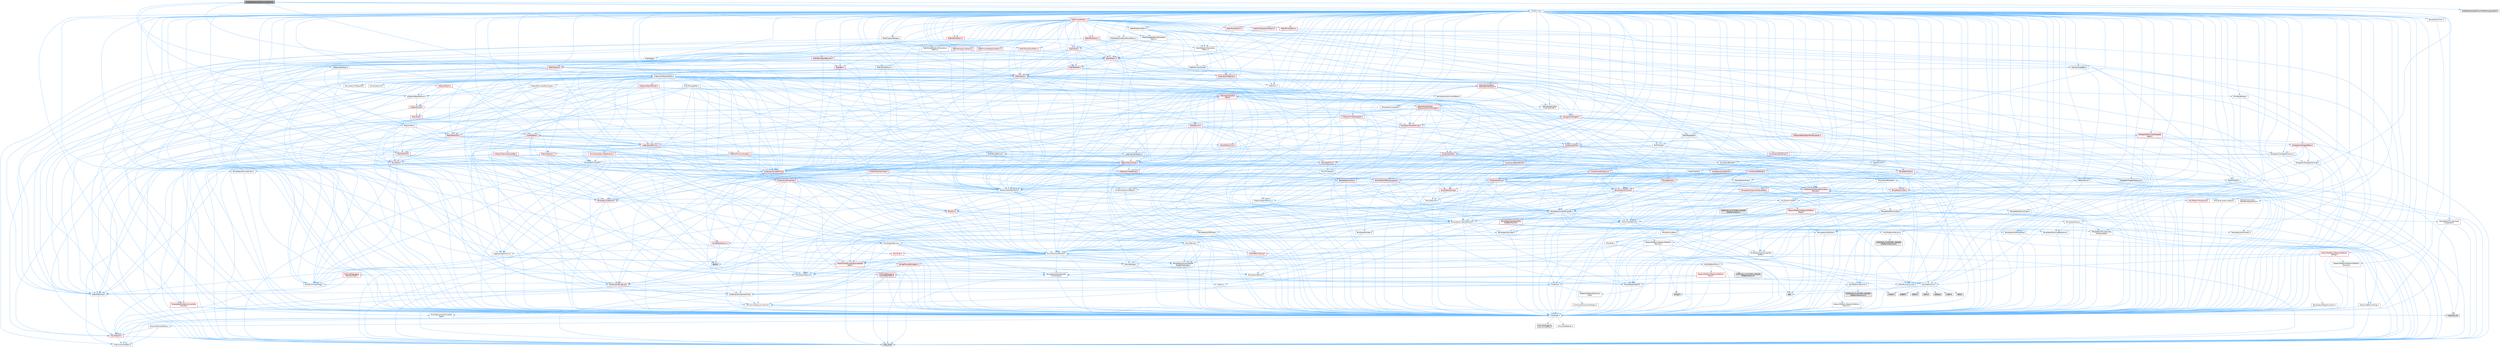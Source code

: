digraph "NodeDependingOnEnumInterface.h"
{
 // INTERACTIVE_SVG=YES
 // LATEX_PDF_SIZE
  bgcolor="transparent";
  edge [fontname=Helvetica,fontsize=10,labelfontname=Helvetica,labelfontsize=10];
  node [fontname=Helvetica,fontsize=10,shape=box,height=0.2,width=0.4];
  Node1 [id="Node000001",label="NodeDependingOnEnumInterface.h",height=0.2,width=0.4,color="gray40", fillcolor="grey60", style="filled", fontcolor="black",tooltip=" "];
  Node1 -> Node2 [id="edge1_Node000001_Node000002",color="steelblue1",style="solid",tooltip=" "];
  Node2 [id="Node000002",label="CoreMinimal.h",height=0.2,width=0.4,color="grey40", fillcolor="white", style="filled",URL="$d7/d67/CoreMinimal_8h.html",tooltip=" "];
  Node2 -> Node3 [id="edge2_Node000002_Node000003",color="steelblue1",style="solid",tooltip=" "];
  Node3 [id="Node000003",label="CoreTypes.h",height=0.2,width=0.4,color="grey40", fillcolor="white", style="filled",URL="$dc/dec/CoreTypes_8h.html",tooltip=" "];
  Node3 -> Node4 [id="edge3_Node000003_Node000004",color="steelblue1",style="solid",tooltip=" "];
  Node4 [id="Node000004",label="HAL/Platform.h",height=0.2,width=0.4,color="red", fillcolor="#FFF0F0", style="filled",URL="$d9/dd0/Platform_8h.html",tooltip=" "];
  Node4 -> Node7 [id="edge4_Node000004_Node000007",color="steelblue1",style="solid",tooltip=" "];
  Node7 [id="Node000007",label="type_traits",height=0.2,width=0.4,color="grey60", fillcolor="#E0E0E0", style="filled",tooltip=" "];
  Node4 -> Node8 [id="edge5_Node000004_Node000008",color="steelblue1",style="solid",tooltip=" "];
  Node8 [id="Node000008",label="PreprocessorHelpers.h",height=0.2,width=0.4,color="grey40", fillcolor="white", style="filled",URL="$db/ddb/PreprocessorHelpers_8h.html",tooltip=" "];
  Node3 -> Node14 [id="edge6_Node000003_Node000014",color="steelblue1",style="solid",tooltip=" "];
  Node14 [id="Node000014",label="ProfilingDebugging\l/UMemoryDefines.h",height=0.2,width=0.4,color="grey40", fillcolor="white", style="filled",URL="$d2/da2/UMemoryDefines_8h.html",tooltip=" "];
  Node3 -> Node15 [id="edge7_Node000003_Node000015",color="steelblue1",style="solid",tooltip=" "];
  Node15 [id="Node000015",label="Misc/CoreMiscDefines.h",height=0.2,width=0.4,color="grey40", fillcolor="white", style="filled",URL="$da/d38/CoreMiscDefines_8h.html",tooltip=" "];
  Node15 -> Node4 [id="edge8_Node000015_Node000004",color="steelblue1",style="solid",tooltip=" "];
  Node15 -> Node8 [id="edge9_Node000015_Node000008",color="steelblue1",style="solid",tooltip=" "];
  Node3 -> Node16 [id="edge10_Node000003_Node000016",color="steelblue1",style="solid",tooltip=" "];
  Node16 [id="Node000016",label="Misc/CoreDefines.h",height=0.2,width=0.4,color="grey40", fillcolor="white", style="filled",URL="$d3/dd2/CoreDefines_8h.html",tooltip=" "];
  Node2 -> Node17 [id="edge11_Node000002_Node000017",color="steelblue1",style="solid",tooltip=" "];
  Node17 [id="Node000017",label="CoreFwd.h",height=0.2,width=0.4,color="grey40", fillcolor="white", style="filled",URL="$d1/d1e/CoreFwd_8h.html",tooltip=" "];
  Node17 -> Node3 [id="edge12_Node000017_Node000003",color="steelblue1",style="solid",tooltip=" "];
  Node17 -> Node18 [id="edge13_Node000017_Node000018",color="steelblue1",style="solid",tooltip=" "];
  Node18 [id="Node000018",label="Containers/ContainersFwd.h",height=0.2,width=0.4,color="grey40", fillcolor="white", style="filled",URL="$d4/d0a/ContainersFwd_8h.html",tooltip=" "];
  Node18 -> Node4 [id="edge14_Node000018_Node000004",color="steelblue1",style="solid",tooltip=" "];
  Node18 -> Node3 [id="edge15_Node000018_Node000003",color="steelblue1",style="solid",tooltip=" "];
  Node18 -> Node19 [id="edge16_Node000018_Node000019",color="steelblue1",style="solid",tooltip=" "];
  Node19 [id="Node000019",label="Traits/IsContiguousContainer.h",height=0.2,width=0.4,color="grey40", fillcolor="white", style="filled",URL="$d5/d3c/IsContiguousContainer_8h.html",tooltip=" "];
  Node19 -> Node3 [id="edge17_Node000019_Node000003",color="steelblue1",style="solid",tooltip=" "];
  Node19 -> Node20 [id="edge18_Node000019_Node000020",color="steelblue1",style="solid",tooltip=" "];
  Node20 [id="Node000020",label="Misc/StaticAssertComplete\lType.h",height=0.2,width=0.4,color="grey40", fillcolor="white", style="filled",URL="$d5/d4e/StaticAssertCompleteType_8h.html",tooltip=" "];
  Node19 -> Node21 [id="edge19_Node000019_Node000021",color="steelblue1",style="solid",tooltip=" "];
  Node21 [id="Node000021",label="initializer_list",height=0.2,width=0.4,color="grey60", fillcolor="#E0E0E0", style="filled",tooltip=" "];
  Node17 -> Node22 [id="edge20_Node000017_Node000022",color="steelblue1",style="solid",tooltip=" "];
  Node22 [id="Node000022",label="Math/MathFwd.h",height=0.2,width=0.4,color="grey40", fillcolor="white", style="filled",URL="$d2/d10/MathFwd_8h.html",tooltip=" "];
  Node22 -> Node4 [id="edge21_Node000022_Node000004",color="steelblue1",style="solid",tooltip=" "];
  Node17 -> Node23 [id="edge22_Node000017_Node000023",color="steelblue1",style="solid",tooltip=" "];
  Node23 [id="Node000023",label="UObject/UObjectHierarchy\lFwd.h",height=0.2,width=0.4,color="grey40", fillcolor="white", style="filled",URL="$d3/d13/UObjectHierarchyFwd_8h.html",tooltip=" "];
  Node2 -> Node23 [id="edge23_Node000002_Node000023",color="steelblue1",style="solid",tooltip=" "];
  Node2 -> Node18 [id="edge24_Node000002_Node000018",color="steelblue1",style="solid",tooltip=" "];
  Node2 -> Node24 [id="edge25_Node000002_Node000024",color="steelblue1",style="solid",tooltip=" "];
  Node24 [id="Node000024",label="Misc/VarArgs.h",height=0.2,width=0.4,color="grey40", fillcolor="white", style="filled",URL="$d5/d6f/VarArgs_8h.html",tooltip=" "];
  Node24 -> Node3 [id="edge26_Node000024_Node000003",color="steelblue1",style="solid",tooltip=" "];
  Node2 -> Node25 [id="edge27_Node000002_Node000025",color="steelblue1",style="solid",tooltip=" "];
  Node25 [id="Node000025",label="Logging/LogVerbosity.h",height=0.2,width=0.4,color="grey40", fillcolor="white", style="filled",URL="$d2/d8f/LogVerbosity_8h.html",tooltip=" "];
  Node25 -> Node3 [id="edge28_Node000025_Node000003",color="steelblue1",style="solid",tooltip=" "];
  Node2 -> Node26 [id="edge29_Node000002_Node000026",color="steelblue1",style="solid",tooltip=" "];
  Node26 [id="Node000026",label="Misc/OutputDevice.h",height=0.2,width=0.4,color="grey40", fillcolor="white", style="filled",URL="$d7/d32/OutputDevice_8h.html",tooltip=" "];
  Node26 -> Node17 [id="edge30_Node000026_Node000017",color="steelblue1",style="solid",tooltip=" "];
  Node26 -> Node3 [id="edge31_Node000026_Node000003",color="steelblue1",style="solid",tooltip=" "];
  Node26 -> Node25 [id="edge32_Node000026_Node000025",color="steelblue1",style="solid",tooltip=" "];
  Node26 -> Node24 [id="edge33_Node000026_Node000024",color="steelblue1",style="solid",tooltip=" "];
  Node26 -> Node27 [id="edge34_Node000026_Node000027",color="steelblue1",style="solid",tooltip=" "];
  Node27 [id="Node000027",label="Templates/IsArrayOrRefOf\lTypeByPredicate.h",height=0.2,width=0.4,color="grey40", fillcolor="white", style="filled",URL="$d6/da1/IsArrayOrRefOfTypeByPredicate_8h.html",tooltip=" "];
  Node27 -> Node3 [id="edge35_Node000027_Node000003",color="steelblue1",style="solid",tooltip=" "];
  Node26 -> Node28 [id="edge36_Node000026_Node000028",color="steelblue1",style="solid",tooltip=" "];
  Node28 [id="Node000028",label="Templates/IsValidVariadic\lFunctionArg.h",height=0.2,width=0.4,color="grey40", fillcolor="white", style="filled",URL="$d0/dc8/IsValidVariadicFunctionArg_8h.html",tooltip=" "];
  Node28 -> Node3 [id="edge37_Node000028_Node000003",color="steelblue1",style="solid",tooltip=" "];
  Node28 -> Node29 [id="edge38_Node000028_Node000029",color="steelblue1",style="solid",tooltip=" "];
  Node29 [id="Node000029",label="IsEnum.h",height=0.2,width=0.4,color="grey40", fillcolor="white", style="filled",URL="$d4/de5/IsEnum_8h.html",tooltip=" "];
  Node28 -> Node7 [id="edge39_Node000028_Node000007",color="steelblue1",style="solid",tooltip=" "];
  Node26 -> Node30 [id="edge40_Node000026_Node000030",color="steelblue1",style="solid",tooltip=" "];
  Node30 [id="Node000030",label="Traits/IsCharEncodingCompatible\lWith.h",height=0.2,width=0.4,color="red", fillcolor="#FFF0F0", style="filled",URL="$df/dd1/IsCharEncodingCompatibleWith_8h.html",tooltip=" "];
  Node30 -> Node7 [id="edge41_Node000030_Node000007",color="steelblue1",style="solid",tooltip=" "];
  Node2 -> Node32 [id="edge42_Node000002_Node000032",color="steelblue1",style="solid",tooltip=" "];
  Node32 [id="Node000032",label="HAL/PlatformCrt.h",height=0.2,width=0.4,color="grey40", fillcolor="white", style="filled",URL="$d8/d75/PlatformCrt_8h.html",tooltip=" "];
  Node32 -> Node33 [id="edge43_Node000032_Node000033",color="steelblue1",style="solid",tooltip=" "];
  Node33 [id="Node000033",label="new",height=0.2,width=0.4,color="grey60", fillcolor="#E0E0E0", style="filled",tooltip=" "];
  Node32 -> Node34 [id="edge44_Node000032_Node000034",color="steelblue1",style="solid",tooltip=" "];
  Node34 [id="Node000034",label="wchar.h",height=0.2,width=0.4,color="grey60", fillcolor="#E0E0E0", style="filled",tooltip=" "];
  Node32 -> Node35 [id="edge45_Node000032_Node000035",color="steelblue1",style="solid",tooltip=" "];
  Node35 [id="Node000035",label="stddef.h",height=0.2,width=0.4,color="grey60", fillcolor="#E0E0E0", style="filled",tooltip=" "];
  Node32 -> Node36 [id="edge46_Node000032_Node000036",color="steelblue1",style="solid",tooltip=" "];
  Node36 [id="Node000036",label="stdlib.h",height=0.2,width=0.4,color="grey60", fillcolor="#E0E0E0", style="filled",tooltip=" "];
  Node32 -> Node37 [id="edge47_Node000032_Node000037",color="steelblue1",style="solid",tooltip=" "];
  Node37 [id="Node000037",label="stdio.h",height=0.2,width=0.4,color="grey60", fillcolor="#E0E0E0", style="filled",tooltip=" "];
  Node32 -> Node38 [id="edge48_Node000032_Node000038",color="steelblue1",style="solid",tooltip=" "];
  Node38 [id="Node000038",label="stdarg.h",height=0.2,width=0.4,color="grey60", fillcolor="#E0E0E0", style="filled",tooltip=" "];
  Node32 -> Node39 [id="edge49_Node000032_Node000039",color="steelblue1",style="solid",tooltip=" "];
  Node39 [id="Node000039",label="math.h",height=0.2,width=0.4,color="grey60", fillcolor="#E0E0E0", style="filled",tooltip=" "];
  Node32 -> Node40 [id="edge50_Node000032_Node000040",color="steelblue1",style="solid",tooltip=" "];
  Node40 [id="Node000040",label="float.h",height=0.2,width=0.4,color="grey60", fillcolor="#E0E0E0", style="filled",tooltip=" "];
  Node32 -> Node41 [id="edge51_Node000032_Node000041",color="steelblue1",style="solid",tooltip=" "];
  Node41 [id="Node000041",label="string.h",height=0.2,width=0.4,color="grey60", fillcolor="#E0E0E0", style="filled",tooltip=" "];
  Node2 -> Node42 [id="edge52_Node000002_Node000042",color="steelblue1",style="solid",tooltip=" "];
  Node42 [id="Node000042",label="HAL/PlatformMisc.h",height=0.2,width=0.4,color="grey40", fillcolor="white", style="filled",URL="$d0/df5/PlatformMisc_8h.html",tooltip=" "];
  Node42 -> Node3 [id="edge53_Node000042_Node000003",color="steelblue1",style="solid",tooltip=" "];
  Node42 -> Node43 [id="edge54_Node000042_Node000043",color="steelblue1",style="solid",tooltip=" "];
  Node43 [id="Node000043",label="GenericPlatform/GenericPlatform\lMisc.h",height=0.2,width=0.4,color="red", fillcolor="#FFF0F0", style="filled",URL="$db/d9a/GenericPlatformMisc_8h.html",tooltip=" "];
  Node43 -> Node44 [id="edge55_Node000043_Node000044",color="steelblue1",style="solid",tooltip=" "];
  Node44 [id="Node000044",label="Containers/StringFwd.h",height=0.2,width=0.4,color="red", fillcolor="#FFF0F0", style="filled",URL="$df/d37/StringFwd_8h.html",tooltip=" "];
  Node44 -> Node3 [id="edge56_Node000044_Node000003",color="steelblue1",style="solid",tooltip=" "];
  Node44 -> Node19 [id="edge57_Node000044_Node000019",color="steelblue1",style="solid",tooltip=" "];
  Node43 -> Node17 [id="edge58_Node000043_Node000017",color="steelblue1",style="solid",tooltip=" "];
  Node43 -> Node3 [id="edge59_Node000043_Node000003",color="steelblue1",style="solid",tooltip=" "];
  Node43 -> Node32 [id="edge60_Node000043_Node000032",color="steelblue1",style="solid",tooltip=" "];
  Node43 -> Node47 [id="edge61_Node000043_Node000047",color="steelblue1",style="solid",tooltip=" "];
  Node47 [id="Node000047",label="Math/NumericLimits.h",height=0.2,width=0.4,color="grey40", fillcolor="white", style="filled",URL="$df/d1b/NumericLimits_8h.html",tooltip=" "];
  Node47 -> Node3 [id="edge62_Node000047_Node000003",color="steelblue1",style="solid",tooltip=" "];
  Node43 -> Node49 [id="edge63_Node000043_Node000049",color="steelblue1",style="solid",tooltip=" "];
  Node49 [id="Node000049",label="Misc/EnumClassFlags.h",height=0.2,width=0.4,color="grey40", fillcolor="white", style="filled",URL="$d8/de7/EnumClassFlags_8h.html",tooltip=" "];
  Node42 -> Node52 [id="edge64_Node000042_Node000052",color="steelblue1",style="solid",tooltip=" "];
  Node52 [id="Node000052",label="COMPILED_PLATFORM_HEADER\l(PlatformMisc.h)",height=0.2,width=0.4,color="grey60", fillcolor="#E0E0E0", style="filled",tooltip=" "];
  Node42 -> Node53 [id="edge65_Node000042_Node000053",color="steelblue1",style="solid",tooltip=" "];
  Node53 [id="Node000053",label="ProfilingDebugging\l/CpuProfilerTrace.h",height=0.2,width=0.4,color="red", fillcolor="#FFF0F0", style="filled",URL="$da/dcb/CpuProfilerTrace_8h.html",tooltip=" "];
  Node53 -> Node3 [id="edge66_Node000053_Node000003",color="steelblue1",style="solid",tooltip=" "];
  Node53 -> Node18 [id="edge67_Node000053_Node000018",color="steelblue1",style="solid",tooltip=" "];
  Node53 -> Node54 [id="edge68_Node000053_Node000054",color="steelblue1",style="solid",tooltip=" "];
  Node54 [id="Node000054",label="HAL/PlatformAtomics.h",height=0.2,width=0.4,color="grey40", fillcolor="white", style="filled",URL="$d3/d36/PlatformAtomics_8h.html",tooltip=" "];
  Node54 -> Node3 [id="edge69_Node000054_Node000003",color="steelblue1",style="solid",tooltip=" "];
  Node54 -> Node55 [id="edge70_Node000054_Node000055",color="steelblue1",style="solid",tooltip=" "];
  Node55 [id="Node000055",label="GenericPlatform/GenericPlatform\lAtomics.h",height=0.2,width=0.4,color="grey40", fillcolor="white", style="filled",URL="$da/d72/GenericPlatformAtomics_8h.html",tooltip=" "];
  Node55 -> Node3 [id="edge71_Node000055_Node000003",color="steelblue1",style="solid",tooltip=" "];
  Node54 -> Node56 [id="edge72_Node000054_Node000056",color="steelblue1",style="solid",tooltip=" "];
  Node56 [id="Node000056",label="COMPILED_PLATFORM_HEADER\l(PlatformAtomics.h)",height=0.2,width=0.4,color="grey60", fillcolor="#E0E0E0", style="filled",tooltip=" "];
  Node53 -> Node8 [id="edge73_Node000053_Node000008",color="steelblue1",style="solid",tooltip=" "];
  Node2 -> Node61 [id="edge74_Node000002_Node000061",color="steelblue1",style="solid",tooltip=" "];
  Node61 [id="Node000061",label="Misc/AssertionMacros.h",height=0.2,width=0.4,color="grey40", fillcolor="white", style="filled",URL="$d0/dfa/AssertionMacros_8h.html",tooltip=" "];
  Node61 -> Node3 [id="edge75_Node000061_Node000003",color="steelblue1",style="solid",tooltip=" "];
  Node61 -> Node4 [id="edge76_Node000061_Node000004",color="steelblue1",style="solid",tooltip=" "];
  Node61 -> Node42 [id="edge77_Node000061_Node000042",color="steelblue1",style="solid",tooltip=" "];
  Node61 -> Node8 [id="edge78_Node000061_Node000008",color="steelblue1",style="solid",tooltip=" "];
  Node61 -> Node62 [id="edge79_Node000061_Node000062",color="steelblue1",style="solid",tooltip=" "];
  Node62 [id="Node000062",label="Templates/EnableIf.h",height=0.2,width=0.4,color="grey40", fillcolor="white", style="filled",URL="$d7/d60/EnableIf_8h.html",tooltip=" "];
  Node62 -> Node3 [id="edge80_Node000062_Node000003",color="steelblue1",style="solid",tooltip=" "];
  Node61 -> Node27 [id="edge81_Node000061_Node000027",color="steelblue1",style="solid",tooltip=" "];
  Node61 -> Node28 [id="edge82_Node000061_Node000028",color="steelblue1",style="solid",tooltip=" "];
  Node61 -> Node30 [id="edge83_Node000061_Node000030",color="steelblue1",style="solid",tooltip=" "];
  Node61 -> Node24 [id="edge84_Node000061_Node000024",color="steelblue1",style="solid",tooltip=" "];
  Node61 -> Node63 [id="edge85_Node000061_Node000063",color="steelblue1",style="solid",tooltip=" "];
  Node63 [id="Node000063",label="String/FormatStringSan.h",height=0.2,width=0.4,color="red", fillcolor="#FFF0F0", style="filled",URL="$d3/d8b/FormatStringSan_8h.html",tooltip=" "];
  Node63 -> Node7 [id="edge86_Node000063_Node000007",color="steelblue1",style="solid",tooltip=" "];
  Node63 -> Node3 [id="edge87_Node000063_Node000003",color="steelblue1",style="solid",tooltip=" "];
  Node63 -> Node64 [id="edge88_Node000063_Node000064",color="steelblue1",style="solid",tooltip=" "];
  Node64 [id="Node000064",label="Templates/Requires.h",height=0.2,width=0.4,color="grey40", fillcolor="white", style="filled",URL="$dc/d96/Requires_8h.html",tooltip=" "];
  Node64 -> Node62 [id="edge89_Node000064_Node000062",color="steelblue1",style="solid",tooltip=" "];
  Node64 -> Node7 [id="edge90_Node000064_Node000007",color="steelblue1",style="solid",tooltip=" "];
  Node63 -> Node65 [id="edge91_Node000063_Node000065",color="steelblue1",style="solid",tooltip=" "];
  Node65 [id="Node000065",label="Templates/Identity.h",height=0.2,width=0.4,color="grey40", fillcolor="white", style="filled",URL="$d0/dd5/Identity_8h.html",tooltip=" "];
  Node63 -> Node28 [id="edge92_Node000063_Node000028",color="steelblue1",style="solid",tooltip=" "];
  Node63 -> Node18 [id="edge93_Node000063_Node000018",color="steelblue1",style="solid",tooltip=" "];
  Node61 -> Node69 [id="edge94_Node000061_Node000069",color="steelblue1",style="solid",tooltip=" "];
  Node69 [id="Node000069",label="atomic",height=0.2,width=0.4,color="grey60", fillcolor="#E0E0E0", style="filled",tooltip=" "];
  Node2 -> Node70 [id="edge95_Node000002_Node000070",color="steelblue1",style="solid",tooltip=" "];
  Node70 [id="Node000070",label="Templates/IsPointer.h",height=0.2,width=0.4,color="grey40", fillcolor="white", style="filled",URL="$d7/d05/IsPointer_8h.html",tooltip=" "];
  Node70 -> Node3 [id="edge96_Node000070_Node000003",color="steelblue1",style="solid",tooltip=" "];
  Node2 -> Node71 [id="edge97_Node000002_Node000071",color="steelblue1",style="solid",tooltip=" "];
  Node71 [id="Node000071",label="HAL/PlatformMemory.h",height=0.2,width=0.4,color="grey40", fillcolor="white", style="filled",URL="$de/d68/PlatformMemory_8h.html",tooltip=" "];
  Node71 -> Node3 [id="edge98_Node000071_Node000003",color="steelblue1",style="solid",tooltip=" "];
  Node71 -> Node72 [id="edge99_Node000071_Node000072",color="steelblue1",style="solid",tooltip=" "];
  Node72 [id="Node000072",label="GenericPlatform/GenericPlatform\lMemory.h",height=0.2,width=0.4,color="grey40", fillcolor="white", style="filled",URL="$dd/d22/GenericPlatformMemory_8h.html",tooltip=" "];
  Node72 -> Node17 [id="edge100_Node000072_Node000017",color="steelblue1",style="solid",tooltip=" "];
  Node72 -> Node3 [id="edge101_Node000072_Node000003",color="steelblue1",style="solid",tooltip=" "];
  Node72 -> Node73 [id="edge102_Node000072_Node000073",color="steelblue1",style="solid",tooltip=" "];
  Node73 [id="Node000073",label="HAL/PlatformString.h",height=0.2,width=0.4,color="red", fillcolor="#FFF0F0", style="filled",URL="$db/db5/PlatformString_8h.html",tooltip=" "];
  Node73 -> Node3 [id="edge103_Node000073_Node000003",color="steelblue1",style="solid",tooltip=" "];
  Node72 -> Node41 [id="edge104_Node000072_Node000041",color="steelblue1",style="solid",tooltip=" "];
  Node72 -> Node34 [id="edge105_Node000072_Node000034",color="steelblue1",style="solid",tooltip=" "];
  Node71 -> Node75 [id="edge106_Node000071_Node000075",color="steelblue1",style="solid",tooltip=" "];
  Node75 [id="Node000075",label="COMPILED_PLATFORM_HEADER\l(PlatformMemory.h)",height=0.2,width=0.4,color="grey60", fillcolor="#E0E0E0", style="filled",tooltip=" "];
  Node2 -> Node54 [id="edge107_Node000002_Node000054",color="steelblue1",style="solid",tooltip=" "];
  Node2 -> Node76 [id="edge108_Node000002_Node000076",color="steelblue1",style="solid",tooltip=" "];
  Node76 [id="Node000076",label="Misc/Exec.h",height=0.2,width=0.4,color="grey40", fillcolor="white", style="filled",URL="$de/ddb/Exec_8h.html",tooltip=" "];
  Node76 -> Node3 [id="edge109_Node000076_Node000003",color="steelblue1",style="solid",tooltip=" "];
  Node76 -> Node61 [id="edge110_Node000076_Node000061",color="steelblue1",style="solid",tooltip=" "];
  Node2 -> Node77 [id="edge111_Node000002_Node000077",color="steelblue1",style="solid",tooltip=" "];
  Node77 [id="Node000077",label="HAL/MemoryBase.h",height=0.2,width=0.4,color="grey40", fillcolor="white", style="filled",URL="$d6/d9f/MemoryBase_8h.html",tooltip=" "];
  Node77 -> Node3 [id="edge112_Node000077_Node000003",color="steelblue1",style="solid",tooltip=" "];
  Node77 -> Node54 [id="edge113_Node000077_Node000054",color="steelblue1",style="solid",tooltip=" "];
  Node77 -> Node32 [id="edge114_Node000077_Node000032",color="steelblue1",style="solid",tooltip=" "];
  Node77 -> Node76 [id="edge115_Node000077_Node000076",color="steelblue1",style="solid",tooltip=" "];
  Node77 -> Node26 [id="edge116_Node000077_Node000026",color="steelblue1",style="solid",tooltip=" "];
  Node77 -> Node78 [id="edge117_Node000077_Node000078",color="steelblue1",style="solid",tooltip=" "];
  Node78 [id="Node000078",label="Templates/Atomic.h",height=0.2,width=0.4,color="red", fillcolor="#FFF0F0", style="filled",URL="$d3/d91/Atomic_8h.html",tooltip=" "];
  Node78 -> Node69 [id="edge118_Node000078_Node000069",color="steelblue1",style="solid",tooltip=" "];
  Node2 -> Node87 [id="edge119_Node000002_Node000087",color="steelblue1",style="solid",tooltip=" "];
  Node87 [id="Node000087",label="HAL/UnrealMemory.h",height=0.2,width=0.4,color="grey40", fillcolor="white", style="filled",URL="$d9/d96/UnrealMemory_8h.html",tooltip=" "];
  Node87 -> Node3 [id="edge120_Node000087_Node000003",color="steelblue1",style="solid",tooltip=" "];
  Node87 -> Node72 [id="edge121_Node000087_Node000072",color="steelblue1",style="solid",tooltip=" "];
  Node87 -> Node77 [id="edge122_Node000087_Node000077",color="steelblue1",style="solid",tooltip=" "];
  Node87 -> Node71 [id="edge123_Node000087_Node000071",color="steelblue1",style="solid",tooltip=" "];
  Node87 -> Node88 [id="edge124_Node000087_Node000088",color="steelblue1",style="solid",tooltip=" "];
  Node88 [id="Node000088",label="ProfilingDebugging\l/MemoryTrace.h",height=0.2,width=0.4,color="red", fillcolor="#FFF0F0", style="filled",URL="$da/dd7/MemoryTrace_8h.html",tooltip=" "];
  Node88 -> Node4 [id="edge125_Node000088_Node000004",color="steelblue1",style="solid",tooltip=" "];
  Node88 -> Node49 [id="edge126_Node000088_Node000049",color="steelblue1",style="solid",tooltip=" "];
  Node87 -> Node70 [id="edge127_Node000087_Node000070",color="steelblue1",style="solid",tooltip=" "];
  Node2 -> Node89 [id="edge128_Node000002_Node000089",color="steelblue1",style="solid",tooltip=" "];
  Node89 [id="Node000089",label="Templates/IsArithmetic.h",height=0.2,width=0.4,color="grey40", fillcolor="white", style="filled",URL="$d2/d5d/IsArithmetic_8h.html",tooltip=" "];
  Node89 -> Node3 [id="edge129_Node000089_Node000003",color="steelblue1",style="solid",tooltip=" "];
  Node2 -> Node83 [id="edge130_Node000002_Node000083",color="steelblue1",style="solid",tooltip=" "];
  Node83 [id="Node000083",label="Templates/AndOrNot.h",height=0.2,width=0.4,color="grey40", fillcolor="white", style="filled",URL="$db/d0a/AndOrNot_8h.html",tooltip=" "];
  Node83 -> Node3 [id="edge131_Node000083_Node000003",color="steelblue1",style="solid",tooltip=" "];
  Node2 -> Node90 [id="edge132_Node000002_Node000090",color="steelblue1",style="solid",tooltip=" "];
  Node90 [id="Node000090",label="Templates/IsPODType.h",height=0.2,width=0.4,color="grey40", fillcolor="white", style="filled",URL="$d7/db1/IsPODType_8h.html",tooltip=" "];
  Node90 -> Node3 [id="edge133_Node000090_Node000003",color="steelblue1",style="solid",tooltip=" "];
  Node2 -> Node91 [id="edge134_Node000002_Node000091",color="steelblue1",style="solid",tooltip=" "];
  Node91 [id="Node000091",label="Templates/IsUECoreType.h",height=0.2,width=0.4,color="grey40", fillcolor="white", style="filled",URL="$d1/db8/IsUECoreType_8h.html",tooltip=" "];
  Node91 -> Node3 [id="edge135_Node000091_Node000003",color="steelblue1",style="solid",tooltip=" "];
  Node91 -> Node7 [id="edge136_Node000091_Node000007",color="steelblue1",style="solid",tooltip=" "];
  Node2 -> Node84 [id="edge137_Node000002_Node000084",color="steelblue1",style="solid",tooltip=" "];
  Node84 [id="Node000084",label="Templates/IsTriviallyCopy\lConstructible.h",height=0.2,width=0.4,color="grey40", fillcolor="white", style="filled",URL="$d3/d78/IsTriviallyCopyConstructible_8h.html",tooltip=" "];
  Node84 -> Node3 [id="edge138_Node000084_Node000003",color="steelblue1",style="solid",tooltip=" "];
  Node84 -> Node7 [id="edge139_Node000084_Node000007",color="steelblue1",style="solid",tooltip=" "];
  Node2 -> Node92 [id="edge140_Node000002_Node000092",color="steelblue1",style="solid",tooltip=" "];
  Node92 [id="Node000092",label="Templates/UnrealTypeTraits.h",height=0.2,width=0.4,color="grey40", fillcolor="white", style="filled",URL="$d2/d2d/UnrealTypeTraits_8h.html",tooltip=" "];
  Node92 -> Node3 [id="edge141_Node000092_Node000003",color="steelblue1",style="solid",tooltip=" "];
  Node92 -> Node70 [id="edge142_Node000092_Node000070",color="steelblue1",style="solid",tooltip=" "];
  Node92 -> Node61 [id="edge143_Node000092_Node000061",color="steelblue1",style="solid",tooltip=" "];
  Node92 -> Node83 [id="edge144_Node000092_Node000083",color="steelblue1",style="solid",tooltip=" "];
  Node92 -> Node62 [id="edge145_Node000092_Node000062",color="steelblue1",style="solid",tooltip=" "];
  Node92 -> Node89 [id="edge146_Node000092_Node000089",color="steelblue1",style="solid",tooltip=" "];
  Node92 -> Node29 [id="edge147_Node000092_Node000029",color="steelblue1",style="solid",tooltip=" "];
  Node92 -> Node93 [id="edge148_Node000092_Node000093",color="steelblue1",style="solid",tooltip=" "];
  Node93 [id="Node000093",label="Templates/Models.h",height=0.2,width=0.4,color="grey40", fillcolor="white", style="filled",URL="$d3/d0c/Models_8h.html",tooltip=" "];
  Node93 -> Node65 [id="edge149_Node000093_Node000065",color="steelblue1",style="solid",tooltip=" "];
  Node92 -> Node90 [id="edge150_Node000092_Node000090",color="steelblue1",style="solid",tooltip=" "];
  Node92 -> Node91 [id="edge151_Node000092_Node000091",color="steelblue1",style="solid",tooltip=" "];
  Node92 -> Node84 [id="edge152_Node000092_Node000084",color="steelblue1",style="solid",tooltip=" "];
  Node2 -> Node62 [id="edge153_Node000002_Node000062",color="steelblue1",style="solid",tooltip=" "];
  Node2 -> Node94 [id="edge154_Node000002_Node000094",color="steelblue1",style="solid",tooltip=" "];
  Node94 [id="Node000094",label="Templates/RemoveReference.h",height=0.2,width=0.4,color="grey40", fillcolor="white", style="filled",URL="$da/dbe/RemoveReference_8h.html",tooltip=" "];
  Node94 -> Node3 [id="edge155_Node000094_Node000003",color="steelblue1",style="solid",tooltip=" "];
  Node2 -> Node95 [id="edge156_Node000002_Node000095",color="steelblue1",style="solid",tooltip=" "];
  Node95 [id="Node000095",label="Templates/IntegralConstant.h",height=0.2,width=0.4,color="grey40", fillcolor="white", style="filled",URL="$db/d1b/IntegralConstant_8h.html",tooltip=" "];
  Node95 -> Node3 [id="edge157_Node000095_Node000003",color="steelblue1",style="solid",tooltip=" "];
  Node2 -> Node96 [id="edge158_Node000002_Node000096",color="steelblue1",style="solid",tooltip=" "];
  Node96 [id="Node000096",label="Templates/IsClass.h",height=0.2,width=0.4,color="grey40", fillcolor="white", style="filled",URL="$db/dcb/IsClass_8h.html",tooltip=" "];
  Node96 -> Node3 [id="edge159_Node000096_Node000003",color="steelblue1",style="solid",tooltip=" "];
  Node2 -> Node97 [id="edge160_Node000002_Node000097",color="steelblue1",style="solid",tooltip=" "];
  Node97 [id="Node000097",label="Templates/TypeCompatible\lBytes.h",height=0.2,width=0.4,color="grey40", fillcolor="white", style="filled",URL="$df/d0a/TypeCompatibleBytes_8h.html",tooltip=" "];
  Node97 -> Node3 [id="edge161_Node000097_Node000003",color="steelblue1",style="solid",tooltip=" "];
  Node97 -> Node41 [id="edge162_Node000097_Node000041",color="steelblue1",style="solid",tooltip=" "];
  Node97 -> Node33 [id="edge163_Node000097_Node000033",color="steelblue1",style="solid",tooltip=" "];
  Node97 -> Node7 [id="edge164_Node000097_Node000007",color="steelblue1",style="solid",tooltip=" "];
  Node2 -> Node19 [id="edge165_Node000002_Node000019",color="steelblue1",style="solid",tooltip=" "];
  Node2 -> Node98 [id="edge166_Node000002_Node000098",color="steelblue1",style="solid",tooltip=" "];
  Node98 [id="Node000098",label="Templates/UnrealTemplate.h",height=0.2,width=0.4,color="grey40", fillcolor="white", style="filled",URL="$d4/d24/UnrealTemplate_8h.html",tooltip=" "];
  Node98 -> Node3 [id="edge167_Node000098_Node000003",color="steelblue1",style="solid",tooltip=" "];
  Node98 -> Node70 [id="edge168_Node000098_Node000070",color="steelblue1",style="solid",tooltip=" "];
  Node98 -> Node87 [id="edge169_Node000098_Node000087",color="steelblue1",style="solid",tooltip=" "];
  Node98 -> Node99 [id="edge170_Node000098_Node000099",color="steelblue1",style="solid",tooltip=" "];
  Node99 [id="Node000099",label="Templates/CopyQualifiers\lAndRefsFromTo.h",height=0.2,width=0.4,color="red", fillcolor="#FFF0F0", style="filled",URL="$d3/db3/CopyQualifiersAndRefsFromTo_8h.html",tooltip=" "];
  Node98 -> Node92 [id="edge171_Node000098_Node000092",color="steelblue1",style="solid",tooltip=" "];
  Node98 -> Node94 [id="edge172_Node000098_Node000094",color="steelblue1",style="solid",tooltip=" "];
  Node98 -> Node64 [id="edge173_Node000098_Node000064",color="steelblue1",style="solid",tooltip=" "];
  Node98 -> Node97 [id="edge174_Node000098_Node000097",color="steelblue1",style="solid",tooltip=" "];
  Node98 -> Node65 [id="edge175_Node000098_Node000065",color="steelblue1",style="solid",tooltip=" "];
  Node98 -> Node19 [id="edge176_Node000098_Node000019",color="steelblue1",style="solid",tooltip=" "];
  Node98 -> Node101 [id="edge177_Node000098_Node000101",color="steelblue1",style="solid",tooltip=" "];
  Node101 [id="Node000101",label="Traits/UseBitwiseSwap.h",height=0.2,width=0.4,color="grey40", fillcolor="white", style="filled",URL="$db/df3/UseBitwiseSwap_8h.html",tooltip=" "];
  Node101 -> Node3 [id="edge178_Node000101_Node000003",color="steelblue1",style="solid",tooltip=" "];
  Node101 -> Node7 [id="edge179_Node000101_Node000007",color="steelblue1",style="solid",tooltip=" "];
  Node98 -> Node7 [id="edge180_Node000098_Node000007",color="steelblue1",style="solid",tooltip=" "];
  Node2 -> Node47 [id="edge181_Node000002_Node000047",color="steelblue1",style="solid",tooltip=" "];
  Node2 -> Node102 [id="edge182_Node000002_Node000102",color="steelblue1",style="solid",tooltip=" "];
  Node102 [id="Node000102",label="HAL/PlatformMath.h",height=0.2,width=0.4,color="grey40", fillcolor="white", style="filled",URL="$dc/d53/PlatformMath_8h.html",tooltip=" "];
  Node102 -> Node3 [id="edge183_Node000102_Node000003",color="steelblue1",style="solid",tooltip=" "];
  Node102 -> Node103 [id="edge184_Node000102_Node000103",color="steelblue1",style="solid",tooltip=" "];
  Node103 [id="Node000103",label="GenericPlatform/GenericPlatform\lMath.h",height=0.2,width=0.4,color="red", fillcolor="#FFF0F0", style="filled",URL="$d5/d79/GenericPlatformMath_8h.html",tooltip=" "];
  Node103 -> Node3 [id="edge185_Node000103_Node000003",color="steelblue1",style="solid",tooltip=" "];
  Node103 -> Node18 [id="edge186_Node000103_Node000018",color="steelblue1",style="solid",tooltip=" "];
  Node103 -> Node32 [id="edge187_Node000103_Node000032",color="steelblue1",style="solid",tooltip=" "];
  Node103 -> Node83 [id="edge188_Node000103_Node000083",color="steelblue1",style="solid",tooltip=" "];
  Node103 -> Node104 [id="edge189_Node000103_Node000104",color="steelblue1",style="solid",tooltip=" "];
  Node104 [id="Node000104",label="Templates/Decay.h",height=0.2,width=0.4,color="grey40", fillcolor="white", style="filled",URL="$dd/d0f/Decay_8h.html",tooltip=" "];
  Node104 -> Node3 [id="edge190_Node000104_Node000003",color="steelblue1",style="solid",tooltip=" "];
  Node104 -> Node94 [id="edge191_Node000104_Node000094",color="steelblue1",style="solid",tooltip=" "];
  Node104 -> Node7 [id="edge192_Node000104_Node000007",color="steelblue1",style="solid",tooltip=" "];
  Node103 -> Node92 [id="edge193_Node000103_Node000092",color="steelblue1",style="solid",tooltip=" "];
  Node103 -> Node64 [id="edge194_Node000103_Node000064",color="steelblue1",style="solid",tooltip=" "];
  Node103 -> Node97 [id="edge195_Node000103_Node000097",color="steelblue1",style="solid",tooltip=" "];
  Node103 -> Node7 [id="edge196_Node000103_Node000007",color="steelblue1",style="solid",tooltip=" "];
  Node102 -> Node109 [id="edge197_Node000102_Node000109",color="steelblue1",style="solid",tooltip=" "];
  Node109 [id="Node000109",label="COMPILED_PLATFORM_HEADER\l(PlatformMath.h)",height=0.2,width=0.4,color="grey60", fillcolor="#E0E0E0", style="filled",tooltip=" "];
  Node2 -> Node85 [id="edge198_Node000002_Node000085",color="steelblue1",style="solid",tooltip=" "];
  Node85 [id="Node000085",label="Templates/IsTriviallyCopy\lAssignable.h",height=0.2,width=0.4,color="grey40", fillcolor="white", style="filled",URL="$d2/df2/IsTriviallyCopyAssignable_8h.html",tooltip=" "];
  Node85 -> Node3 [id="edge199_Node000085_Node000003",color="steelblue1",style="solid",tooltip=" "];
  Node85 -> Node7 [id="edge200_Node000085_Node000007",color="steelblue1",style="solid",tooltip=" "];
  Node2 -> Node110 [id="edge201_Node000002_Node000110",color="steelblue1",style="solid",tooltip=" "];
  Node110 [id="Node000110",label="Templates/MemoryOps.h",height=0.2,width=0.4,color="grey40", fillcolor="white", style="filled",URL="$db/dea/MemoryOps_8h.html",tooltip=" "];
  Node110 -> Node3 [id="edge202_Node000110_Node000003",color="steelblue1",style="solid",tooltip=" "];
  Node110 -> Node87 [id="edge203_Node000110_Node000087",color="steelblue1",style="solid",tooltip=" "];
  Node110 -> Node85 [id="edge204_Node000110_Node000085",color="steelblue1",style="solid",tooltip=" "];
  Node110 -> Node84 [id="edge205_Node000110_Node000084",color="steelblue1",style="solid",tooltip=" "];
  Node110 -> Node64 [id="edge206_Node000110_Node000064",color="steelblue1",style="solid",tooltip=" "];
  Node110 -> Node92 [id="edge207_Node000110_Node000092",color="steelblue1",style="solid",tooltip=" "];
  Node110 -> Node101 [id="edge208_Node000110_Node000101",color="steelblue1",style="solid",tooltip=" "];
  Node110 -> Node33 [id="edge209_Node000110_Node000033",color="steelblue1",style="solid",tooltip=" "];
  Node110 -> Node7 [id="edge210_Node000110_Node000007",color="steelblue1",style="solid",tooltip=" "];
  Node2 -> Node111 [id="edge211_Node000002_Node000111",color="steelblue1",style="solid",tooltip=" "];
  Node111 [id="Node000111",label="Containers/ContainerAllocation\lPolicies.h",height=0.2,width=0.4,color="red", fillcolor="#FFF0F0", style="filled",URL="$d7/dff/ContainerAllocationPolicies_8h.html",tooltip=" "];
  Node111 -> Node3 [id="edge212_Node000111_Node000003",color="steelblue1",style="solid",tooltip=" "];
  Node111 -> Node112 [id="edge213_Node000111_Node000112",color="steelblue1",style="solid",tooltip=" "];
  Node112 [id="Node000112",label="Containers/ContainerHelpers.h",height=0.2,width=0.4,color="grey40", fillcolor="white", style="filled",URL="$d7/d33/ContainerHelpers_8h.html",tooltip=" "];
  Node112 -> Node3 [id="edge214_Node000112_Node000003",color="steelblue1",style="solid",tooltip=" "];
  Node111 -> Node111 [id="edge215_Node000111_Node000111",color="steelblue1",style="solid",tooltip=" "];
  Node111 -> Node102 [id="edge216_Node000111_Node000102",color="steelblue1",style="solid",tooltip=" "];
  Node111 -> Node87 [id="edge217_Node000111_Node000087",color="steelblue1",style="solid",tooltip=" "];
  Node111 -> Node47 [id="edge218_Node000111_Node000047",color="steelblue1",style="solid",tooltip=" "];
  Node111 -> Node61 [id="edge219_Node000111_Node000061",color="steelblue1",style="solid",tooltip=" "];
  Node111 -> Node110 [id="edge220_Node000111_Node000110",color="steelblue1",style="solid",tooltip=" "];
  Node111 -> Node97 [id="edge221_Node000111_Node000097",color="steelblue1",style="solid",tooltip=" "];
  Node111 -> Node7 [id="edge222_Node000111_Node000007",color="steelblue1",style="solid",tooltip=" "];
  Node2 -> Node114 [id="edge223_Node000002_Node000114",color="steelblue1",style="solid",tooltip=" "];
  Node114 [id="Node000114",label="Templates/IsEnumClass.h",height=0.2,width=0.4,color="grey40", fillcolor="white", style="filled",URL="$d7/d15/IsEnumClass_8h.html",tooltip=" "];
  Node114 -> Node3 [id="edge224_Node000114_Node000003",color="steelblue1",style="solid",tooltip=" "];
  Node114 -> Node83 [id="edge225_Node000114_Node000083",color="steelblue1",style="solid",tooltip=" "];
  Node2 -> Node115 [id="edge226_Node000002_Node000115",color="steelblue1",style="solid",tooltip=" "];
  Node115 [id="Node000115",label="HAL/PlatformProperties.h",height=0.2,width=0.4,color="red", fillcolor="#FFF0F0", style="filled",URL="$d9/db0/PlatformProperties_8h.html",tooltip=" "];
  Node115 -> Node3 [id="edge227_Node000115_Node000003",color="steelblue1",style="solid",tooltip=" "];
  Node2 -> Node118 [id="edge228_Node000002_Node000118",color="steelblue1",style="solid",tooltip=" "];
  Node118 [id="Node000118",label="Misc/EngineVersionBase.h",height=0.2,width=0.4,color="grey40", fillcolor="white", style="filled",URL="$d5/d2b/EngineVersionBase_8h.html",tooltip=" "];
  Node118 -> Node3 [id="edge229_Node000118_Node000003",color="steelblue1",style="solid",tooltip=" "];
  Node2 -> Node119 [id="edge230_Node000002_Node000119",color="steelblue1",style="solid",tooltip=" "];
  Node119 [id="Node000119",label="Internationalization\l/TextNamespaceFwd.h",height=0.2,width=0.4,color="grey40", fillcolor="white", style="filled",URL="$d8/d97/TextNamespaceFwd_8h.html",tooltip=" "];
  Node119 -> Node3 [id="edge231_Node000119_Node000003",color="steelblue1",style="solid",tooltip=" "];
  Node2 -> Node120 [id="edge232_Node000002_Node000120",color="steelblue1",style="solid",tooltip=" "];
  Node120 [id="Node000120",label="Serialization/Archive.h",height=0.2,width=0.4,color="red", fillcolor="#FFF0F0", style="filled",URL="$d7/d3b/Archive_8h.html",tooltip=" "];
  Node120 -> Node17 [id="edge233_Node000120_Node000017",color="steelblue1",style="solid",tooltip=" "];
  Node120 -> Node3 [id="edge234_Node000120_Node000003",color="steelblue1",style="solid",tooltip=" "];
  Node120 -> Node115 [id="edge235_Node000120_Node000115",color="steelblue1",style="solid",tooltip=" "];
  Node120 -> Node119 [id="edge236_Node000120_Node000119",color="steelblue1",style="solid",tooltip=" "];
  Node120 -> Node22 [id="edge237_Node000120_Node000022",color="steelblue1",style="solid",tooltip=" "];
  Node120 -> Node61 [id="edge238_Node000120_Node000061",color="steelblue1",style="solid",tooltip=" "];
  Node120 -> Node118 [id="edge239_Node000120_Node000118",color="steelblue1",style="solid",tooltip=" "];
  Node120 -> Node24 [id="edge240_Node000120_Node000024",color="steelblue1",style="solid",tooltip=" "];
  Node120 -> Node62 [id="edge241_Node000120_Node000062",color="steelblue1",style="solid",tooltip=" "];
  Node120 -> Node27 [id="edge242_Node000120_Node000027",color="steelblue1",style="solid",tooltip=" "];
  Node120 -> Node114 [id="edge243_Node000120_Node000114",color="steelblue1",style="solid",tooltip=" "];
  Node120 -> Node28 [id="edge244_Node000120_Node000028",color="steelblue1",style="solid",tooltip=" "];
  Node120 -> Node98 [id="edge245_Node000120_Node000098",color="steelblue1",style="solid",tooltip=" "];
  Node120 -> Node30 [id="edge246_Node000120_Node000030",color="steelblue1",style="solid",tooltip=" "];
  Node120 -> Node123 [id="edge247_Node000120_Node000123",color="steelblue1",style="solid",tooltip=" "];
  Node123 [id="Node000123",label="UObject/ObjectVersion.h",height=0.2,width=0.4,color="grey40", fillcolor="white", style="filled",URL="$da/d63/ObjectVersion_8h.html",tooltip=" "];
  Node123 -> Node3 [id="edge248_Node000123_Node000003",color="steelblue1",style="solid",tooltip=" "];
  Node2 -> Node124 [id="edge249_Node000002_Node000124",color="steelblue1",style="solid",tooltip=" "];
  Node124 [id="Node000124",label="Templates/Less.h",height=0.2,width=0.4,color="grey40", fillcolor="white", style="filled",URL="$de/dc8/Less_8h.html",tooltip=" "];
  Node124 -> Node3 [id="edge250_Node000124_Node000003",color="steelblue1",style="solid",tooltip=" "];
  Node124 -> Node98 [id="edge251_Node000124_Node000098",color="steelblue1",style="solid",tooltip=" "];
  Node2 -> Node125 [id="edge252_Node000002_Node000125",color="steelblue1",style="solid",tooltip=" "];
  Node125 [id="Node000125",label="Templates/Sorting.h",height=0.2,width=0.4,color="red", fillcolor="#FFF0F0", style="filled",URL="$d3/d9e/Sorting_8h.html",tooltip=" "];
  Node125 -> Node3 [id="edge253_Node000125_Node000003",color="steelblue1",style="solid",tooltip=" "];
  Node125 -> Node102 [id="edge254_Node000125_Node000102",color="steelblue1",style="solid",tooltip=" "];
  Node125 -> Node124 [id="edge255_Node000125_Node000124",color="steelblue1",style="solid",tooltip=" "];
  Node2 -> Node136 [id="edge256_Node000002_Node000136",color="steelblue1",style="solid",tooltip=" "];
  Node136 [id="Node000136",label="Misc/Char.h",height=0.2,width=0.4,color="red", fillcolor="#FFF0F0", style="filled",URL="$d0/d58/Char_8h.html",tooltip=" "];
  Node136 -> Node3 [id="edge257_Node000136_Node000003",color="steelblue1",style="solid",tooltip=" "];
  Node136 -> Node7 [id="edge258_Node000136_Node000007",color="steelblue1",style="solid",tooltip=" "];
  Node2 -> Node139 [id="edge259_Node000002_Node000139",color="steelblue1",style="solid",tooltip=" "];
  Node139 [id="Node000139",label="GenericPlatform/GenericPlatform\lStricmp.h",height=0.2,width=0.4,color="grey40", fillcolor="white", style="filled",URL="$d2/d86/GenericPlatformStricmp_8h.html",tooltip=" "];
  Node139 -> Node3 [id="edge260_Node000139_Node000003",color="steelblue1",style="solid",tooltip=" "];
  Node2 -> Node140 [id="edge261_Node000002_Node000140",color="steelblue1",style="solid",tooltip=" "];
  Node140 [id="Node000140",label="GenericPlatform/GenericPlatform\lString.h",height=0.2,width=0.4,color="red", fillcolor="#FFF0F0", style="filled",URL="$dd/d20/GenericPlatformString_8h.html",tooltip=" "];
  Node140 -> Node3 [id="edge262_Node000140_Node000003",color="steelblue1",style="solid",tooltip=" "];
  Node140 -> Node139 [id="edge263_Node000140_Node000139",color="steelblue1",style="solid",tooltip=" "];
  Node140 -> Node62 [id="edge264_Node000140_Node000062",color="steelblue1",style="solid",tooltip=" "];
  Node140 -> Node30 [id="edge265_Node000140_Node000030",color="steelblue1",style="solid",tooltip=" "];
  Node140 -> Node7 [id="edge266_Node000140_Node000007",color="steelblue1",style="solid",tooltip=" "];
  Node2 -> Node73 [id="edge267_Node000002_Node000073",color="steelblue1",style="solid",tooltip=" "];
  Node2 -> Node143 [id="edge268_Node000002_Node000143",color="steelblue1",style="solid",tooltip=" "];
  Node143 [id="Node000143",label="Misc/CString.h",height=0.2,width=0.4,color="grey40", fillcolor="white", style="filled",URL="$d2/d49/CString_8h.html",tooltip=" "];
  Node143 -> Node3 [id="edge269_Node000143_Node000003",color="steelblue1",style="solid",tooltip=" "];
  Node143 -> Node32 [id="edge270_Node000143_Node000032",color="steelblue1",style="solid",tooltip=" "];
  Node143 -> Node73 [id="edge271_Node000143_Node000073",color="steelblue1",style="solid",tooltip=" "];
  Node143 -> Node61 [id="edge272_Node000143_Node000061",color="steelblue1",style="solid",tooltip=" "];
  Node143 -> Node136 [id="edge273_Node000143_Node000136",color="steelblue1",style="solid",tooltip=" "];
  Node143 -> Node24 [id="edge274_Node000143_Node000024",color="steelblue1",style="solid",tooltip=" "];
  Node143 -> Node27 [id="edge275_Node000143_Node000027",color="steelblue1",style="solid",tooltip=" "];
  Node143 -> Node28 [id="edge276_Node000143_Node000028",color="steelblue1",style="solid",tooltip=" "];
  Node143 -> Node30 [id="edge277_Node000143_Node000030",color="steelblue1",style="solid",tooltip=" "];
  Node2 -> Node144 [id="edge278_Node000002_Node000144",color="steelblue1",style="solid",tooltip=" "];
  Node144 [id="Node000144",label="Misc/Crc.h",height=0.2,width=0.4,color="red", fillcolor="#FFF0F0", style="filled",URL="$d4/dd2/Crc_8h.html",tooltip=" "];
  Node144 -> Node3 [id="edge279_Node000144_Node000003",color="steelblue1",style="solid",tooltip=" "];
  Node144 -> Node73 [id="edge280_Node000144_Node000073",color="steelblue1",style="solid",tooltip=" "];
  Node144 -> Node61 [id="edge281_Node000144_Node000061",color="steelblue1",style="solid",tooltip=" "];
  Node144 -> Node143 [id="edge282_Node000144_Node000143",color="steelblue1",style="solid",tooltip=" "];
  Node144 -> Node136 [id="edge283_Node000144_Node000136",color="steelblue1",style="solid",tooltip=" "];
  Node144 -> Node92 [id="edge284_Node000144_Node000092",color="steelblue1",style="solid",tooltip=" "];
  Node2 -> Node135 [id="edge285_Node000002_Node000135",color="steelblue1",style="solid",tooltip=" "];
  Node135 [id="Node000135",label="Math/UnrealMathUtility.h",height=0.2,width=0.4,color="grey40", fillcolor="white", style="filled",URL="$db/db8/UnrealMathUtility_8h.html",tooltip=" "];
  Node135 -> Node3 [id="edge286_Node000135_Node000003",color="steelblue1",style="solid",tooltip=" "];
  Node135 -> Node61 [id="edge287_Node000135_Node000061",color="steelblue1",style="solid",tooltip=" "];
  Node135 -> Node102 [id="edge288_Node000135_Node000102",color="steelblue1",style="solid",tooltip=" "];
  Node135 -> Node22 [id="edge289_Node000135_Node000022",color="steelblue1",style="solid",tooltip=" "];
  Node135 -> Node65 [id="edge290_Node000135_Node000065",color="steelblue1",style="solid",tooltip=" "];
  Node135 -> Node64 [id="edge291_Node000135_Node000064",color="steelblue1",style="solid",tooltip=" "];
  Node2 -> Node145 [id="edge292_Node000002_Node000145",color="steelblue1",style="solid",tooltip=" "];
  Node145 [id="Node000145",label="Containers/UnrealString.h",height=0.2,width=0.4,color="red", fillcolor="#FFF0F0", style="filled",URL="$d5/dba/UnrealString_8h.html",tooltip=" "];
  Node2 -> Node149 [id="edge293_Node000002_Node000149",color="steelblue1",style="solid",tooltip=" "];
  Node149 [id="Node000149",label="Containers/Array.h",height=0.2,width=0.4,color="red", fillcolor="#FFF0F0", style="filled",URL="$df/dd0/Array_8h.html",tooltip=" "];
  Node149 -> Node3 [id="edge294_Node000149_Node000003",color="steelblue1",style="solid",tooltip=" "];
  Node149 -> Node61 [id="edge295_Node000149_Node000061",color="steelblue1",style="solid",tooltip=" "];
  Node149 -> Node87 [id="edge296_Node000149_Node000087",color="steelblue1",style="solid",tooltip=" "];
  Node149 -> Node92 [id="edge297_Node000149_Node000092",color="steelblue1",style="solid",tooltip=" "];
  Node149 -> Node98 [id="edge298_Node000149_Node000098",color="steelblue1",style="solid",tooltip=" "];
  Node149 -> Node111 [id="edge299_Node000149_Node000111",color="steelblue1",style="solid",tooltip=" "];
  Node149 -> Node120 [id="edge300_Node000149_Node000120",color="steelblue1",style="solid",tooltip=" "];
  Node149 -> Node128 [id="edge301_Node000149_Node000128",color="steelblue1",style="solid",tooltip=" "];
  Node128 [id="Node000128",label="Templates/Invoke.h",height=0.2,width=0.4,color="red", fillcolor="#FFF0F0", style="filled",URL="$d7/deb/Invoke_8h.html",tooltip=" "];
  Node128 -> Node3 [id="edge302_Node000128_Node000003",color="steelblue1",style="solid",tooltip=" "];
  Node128 -> Node98 [id="edge303_Node000128_Node000098",color="steelblue1",style="solid",tooltip=" "];
  Node128 -> Node7 [id="edge304_Node000128_Node000007",color="steelblue1",style="solid",tooltip=" "];
  Node149 -> Node124 [id="edge305_Node000149_Node000124",color="steelblue1",style="solid",tooltip=" "];
  Node149 -> Node64 [id="edge306_Node000149_Node000064",color="steelblue1",style="solid",tooltip=" "];
  Node149 -> Node125 [id="edge307_Node000149_Node000125",color="steelblue1",style="solid",tooltip=" "];
  Node149 -> Node172 [id="edge308_Node000149_Node000172",color="steelblue1",style="solid",tooltip=" "];
  Node172 [id="Node000172",label="Templates/AlignmentTemplates.h",height=0.2,width=0.4,color="red", fillcolor="#FFF0F0", style="filled",URL="$dd/d32/AlignmentTemplates_8h.html",tooltip=" "];
  Node172 -> Node3 [id="edge309_Node000172_Node000003",color="steelblue1",style="solid",tooltip=" "];
  Node172 -> Node70 [id="edge310_Node000172_Node000070",color="steelblue1",style="solid",tooltip=" "];
  Node149 -> Node7 [id="edge311_Node000149_Node000007",color="steelblue1",style="solid",tooltip=" "];
  Node2 -> Node173 [id="edge312_Node000002_Node000173",color="steelblue1",style="solid",tooltip=" "];
  Node173 [id="Node000173",label="Misc/FrameNumber.h",height=0.2,width=0.4,color="grey40", fillcolor="white", style="filled",URL="$dd/dbd/FrameNumber_8h.html",tooltip=" "];
  Node173 -> Node3 [id="edge313_Node000173_Node000003",color="steelblue1",style="solid",tooltip=" "];
  Node173 -> Node47 [id="edge314_Node000173_Node000047",color="steelblue1",style="solid",tooltip=" "];
  Node173 -> Node135 [id="edge315_Node000173_Node000135",color="steelblue1",style="solid",tooltip=" "];
  Node173 -> Node62 [id="edge316_Node000173_Node000062",color="steelblue1",style="solid",tooltip=" "];
  Node173 -> Node92 [id="edge317_Node000173_Node000092",color="steelblue1",style="solid",tooltip=" "];
  Node2 -> Node174 [id="edge318_Node000002_Node000174",color="steelblue1",style="solid",tooltip=" "];
  Node174 [id="Node000174",label="Misc/Timespan.h",height=0.2,width=0.4,color="grey40", fillcolor="white", style="filled",URL="$da/dd9/Timespan_8h.html",tooltip=" "];
  Node174 -> Node3 [id="edge319_Node000174_Node000003",color="steelblue1",style="solid",tooltip=" "];
  Node174 -> Node175 [id="edge320_Node000174_Node000175",color="steelblue1",style="solid",tooltip=" "];
  Node175 [id="Node000175",label="Math/Interval.h",height=0.2,width=0.4,color="grey40", fillcolor="white", style="filled",URL="$d1/d55/Interval_8h.html",tooltip=" "];
  Node175 -> Node3 [id="edge321_Node000175_Node000003",color="steelblue1",style="solid",tooltip=" "];
  Node175 -> Node89 [id="edge322_Node000175_Node000089",color="steelblue1",style="solid",tooltip=" "];
  Node175 -> Node92 [id="edge323_Node000175_Node000092",color="steelblue1",style="solid",tooltip=" "];
  Node175 -> Node47 [id="edge324_Node000175_Node000047",color="steelblue1",style="solid",tooltip=" "];
  Node175 -> Node135 [id="edge325_Node000175_Node000135",color="steelblue1",style="solid",tooltip=" "];
  Node174 -> Node135 [id="edge326_Node000174_Node000135",color="steelblue1",style="solid",tooltip=" "];
  Node174 -> Node61 [id="edge327_Node000174_Node000061",color="steelblue1",style="solid",tooltip=" "];
  Node2 -> Node176 [id="edge328_Node000002_Node000176",color="steelblue1",style="solid",tooltip=" "];
  Node176 [id="Node000176",label="Containers/StringConv.h",height=0.2,width=0.4,color="red", fillcolor="#FFF0F0", style="filled",URL="$d3/ddf/StringConv_8h.html",tooltip=" "];
  Node176 -> Node3 [id="edge329_Node000176_Node000003",color="steelblue1",style="solid",tooltip=" "];
  Node176 -> Node61 [id="edge330_Node000176_Node000061",color="steelblue1",style="solid",tooltip=" "];
  Node176 -> Node111 [id="edge331_Node000176_Node000111",color="steelblue1",style="solid",tooltip=" "];
  Node176 -> Node149 [id="edge332_Node000176_Node000149",color="steelblue1",style="solid",tooltip=" "];
  Node176 -> Node143 [id="edge333_Node000176_Node000143",color="steelblue1",style="solid",tooltip=" "];
  Node176 -> Node177 [id="edge334_Node000176_Node000177",color="steelblue1",style="solid",tooltip=" "];
  Node177 [id="Node000177",label="Templates/IsArray.h",height=0.2,width=0.4,color="grey40", fillcolor="white", style="filled",URL="$d8/d8d/IsArray_8h.html",tooltip=" "];
  Node177 -> Node3 [id="edge335_Node000177_Node000003",color="steelblue1",style="solid",tooltip=" "];
  Node176 -> Node98 [id="edge336_Node000176_Node000098",color="steelblue1",style="solid",tooltip=" "];
  Node176 -> Node92 [id="edge337_Node000176_Node000092",color="steelblue1",style="solid",tooltip=" "];
  Node176 -> Node30 [id="edge338_Node000176_Node000030",color="steelblue1",style="solid",tooltip=" "];
  Node176 -> Node19 [id="edge339_Node000176_Node000019",color="steelblue1",style="solid",tooltip=" "];
  Node176 -> Node7 [id="edge340_Node000176_Node000007",color="steelblue1",style="solid",tooltip=" "];
  Node2 -> Node178 [id="edge341_Node000002_Node000178",color="steelblue1",style="solid",tooltip=" "];
  Node178 [id="Node000178",label="UObject/UnrealNames.h",height=0.2,width=0.4,color="red", fillcolor="#FFF0F0", style="filled",URL="$d8/db1/UnrealNames_8h.html",tooltip=" "];
  Node178 -> Node3 [id="edge342_Node000178_Node000003",color="steelblue1",style="solid",tooltip=" "];
  Node2 -> Node180 [id="edge343_Node000002_Node000180",color="steelblue1",style="solid",tooltip=" "];
  Node180 [id="Node000180",label="UObject/NameTypes.h",height=0.2,width=0.4,color="red", fillcolor="#FFF0F0", style="filled",URL="$d6/d35/NameTypes_8h.html",tooltip=" "];
  Node180 -> Node3 [id="edge344_Node000180_Node000003",color="steelblue1",style="solid",tooltip=" "];
  Node180 -> Node61 [id="edge345_Node000180_Node000061",color="steelblue1",style="solid",tooltip=" "];
  Node180 -> Node87 [id="edge346_Node000180_Node000087",color="steelblue1",style="solid",tooltip=" "];
  Node180 -> Node92 [id="edge347_Node000180_Node000092",color="steelblue1",style="solid",tooltip=" "];
  Node180 -> Node98 [id="edge348_Node000180_Node000098",color="steelblue1",style="solid",tooltip=" "];
  Node180 -> Node145 [id="edge349_Node000180_Node000145",color="steelblue1",style="solid",tooltip=" "];
  Node180 -> Node176 [id="edge350_Node000180_Node000176",color="steelblue1",style="solid",tooltip=" "];
  Node180 -> Node44 [id="edge351_Node000180_Node000044",color="steelblue1",style="solid",tooltip=" "];
  Node180 -> Node178 [id="edge352_Node000180_Node000178",color="steelblue1",style="solid",tooltip=" "];
  Node180 -> Node78 [id="edge353_Node000180_Node000078",color="steelblue1",style="solid",tooltip=" "];
  Node180 -> Node157 [id="edge354_Node000180_Node000157",color="steelblue1",style="solid",tooltip=" "];
  Node157 [id="Node000157",label="Serialization/MemoryLayout.h",height=0.2,width=0.4,color="red", fillcolor="#FFF0F0", style="filled",URL="$d7/d66/MemoryLayout_8h.html",tooltip=" "];
  Node157 -> Node160 [id="edge355_Node000157_Node000160",color="steelblue1",style="solid",tooltip=" "];
  Node160 [id="Node000160",label="Containers/EnumAsByte.h",height=0.2,width=0.4,color="grey40", fillcolor="white", style="filled",URL="$d6/d9a/EnumAsByte_8h.html",tooltip=" "];
  Node160 -> Node3 [id="edge356_Node000160_Node000003",color="steelblue1",style="solid",tooltip=" "];
  Node160 -> Node90 [id="edge357_Node000160_Node000090",color="steelblue1",style="solid",tooltip=" "];
  Node160 -> Node161 [id="edge358_Node000160_Node000161",color="steelblue1",style="solid",tooltip=" "];
  Node161 [id="Node000161",label="Templates/TypeHash.h",height=0.2,width=0.4,color="red", fillcolor="#FFF0F0", style="filled",URL="$d1/d62/TypeHash_8h.html",tooltip=" "];
  Node161 -> Node3 [id="edge359_Node000161_Node000003",color="steelblue1",style="solid",tooltip=" "];
  Node161 -> Node64 [id="edge360_Node000161_Node000064",color="steelblue1",style="solid",tooltip=" "];
  Node161 -> Node144 [id="edge361_Node000161_Node000144",color="steelblue1",style="solid",tooltip=" "];
  Node161 -> Node7 [id="edge362_Node000161_Node000007",color="steelblue1",style="solid",tooltip=" "];
  Node157 -> Node44 [id="edge363_Node000157_Node000044",color="steelblue1",style="solid",tooltip=" "];
  Node157 -> Node87 [id="edge364_Node000157_Node000087",color="steelblue1",style="solid",tooltip=" "];
  Node157 -> Node62 [id="edge365_Node000157_Node000062",color="steelblue1",style="solid",tooltip=" "];
  Node157 -> Node93 [id="edge366_Node000157_Node000093",color="steelblue1",style="solid",tooltip=" "];
  Node157 -> Node98 [id="edge367_Node000157_Node000098",color="steelblue1",style="solid",tooltip=" "];
  Node2 -> Node188 [id="edge368_Node000002_Node000188",color="steelblue1",style="solid",tooltip=" "];
  Node188 [id="Node000188",label="Misc/Parse.h",height=0.2,width=0.4,color="red", fillcolor="#FFF0F0", style="filled",URL="$dc/d71/Parse_8h.html",tooltip=" "];
  Node188 -> Node44 [id="edge369_Node000188_Node000044",color="steelblue1",style="solid",tooltip=" "];
  Node188 -> Node145 [id="edge370_Node000188_Node000145",color="steelblue1",style="solid",tooltip=" "];
  Node188 -> Node3 [id="edge371_Node000188_Node000003",color="steelblue1",style="solid",tooltip=" "];
  Node188 -> Node32 [id="edge372_Node000188_Node000032",color="steelblue1",style="solid",tooltip=" "];
  Node188 -> Node49 [id="edge373_Node000188_Node000049",color="steelblue1",style="solid",tooltip=" "];
  Node188 -> Node189 [id="edge374_Node000188_Node000189",color="steelblue1",style="solid",tooltip=" "];
  Node189 [id="Node000189",label="Templates/Function.h",height=0.2,width=0.4,color="red", fillcolor="#FFF0F0", style="filled",URL="$df/df5/Function_8h.html",tooltip=" "];
  Node189 -> Node3 [id="edge375_Node000189_Node000003",color="steelblue1",style="solid",tooltip=" "];
  Node189 -> Node61 [id="edge376_Node000189_Node000061",color="steelblue1",style="solid",tooltip=" "];
  Node189 -> Node87 [id="edge377_Node000189_Node000087",color="steelblue1",style="solid",tooltip=" "];
  Node189 -> Node92 [id="edge378_Node000189_Node000092",color="steelblue1",style="solid",tooltip=" "];
  Node189 -> Node128 [id="edge379_Node000189_Node000128",color="steelblue1",style="solid",tooltip=" "];
  Node189 -> Node98 [id="edge380_Node000189_Node000098",color="steelblue1",style="solid",tooltip=" "];
  Node189 -> Node64 [id="edge381_Node000189_Node000064",color="steelblue1",style="solid",tooltip=" "];
  Node189 -> Node135 [id="edge382_Node000189_Node000135",color="steelblue1",style="solid",tooltip=" "];
  Node189 -> Node33 [id="edge383_Node000189_Node000033",color="steelblue1",style="solid",tooltip=" "];
  Node189 -> Node7 [id="edge384_Node000189_Node000007",color="steelblue1",style="solid",tooltip=" "];
  Node2 -> Node172 [id="edge385_Node000002_Node000172",color="steelblue1",style="solid",tooltip=" "];
  Node2 -> Node191 [id="edge386_Node000002_Node000191",color="steelblue1",style="solid",tooltip=" "];
  Node191 [id="Node000191",label="Misc/StructBuilder.h",height=0.2,width=0.4,color="grey40", fillcolor="white", style="filled",URL="$d9/db3/StructBuilder_8h.html",tooltip=" "];
  Node191 -> Node3 [id="edge387_Node000191_Node000003",color="steelblue1",style="solid",tooltip=" "];
  Node191 -> Node135 [id="edge388_Node000191_Node000135",color="steelblue1",style="solid",tooltip=" "];
  Node191 -> Node172 [id="edge389_Node000191_Node000172",color="steelblue1",style="solid",tooltip=" "];
  Node2 -> Node104 [id="edge390_Node000002_Node000104",color="steelblue1",style="solid",tooltip=" "];
  Node2 -> Node192 [id="edge391_Node000002_Node000192",color="steelblue1",style="solid",tooltip=" "];
  Node192 [id="Node000192",label="Templates/PointerIsConvertible\lFromTo.h",height=0.2,width=0.4,color="red", fillcolor="#FFF0F0", style="filled",URL="$d6/d65/PointerIsConvertibleFromTo_8h.html",tooltip=" "];
  Node192 -> Node3 [id="edge392_Node000192_Node000003",color="steelblue1",style="solid",tooltip=" "];
  Node192 -> Node20 [id="edge393_Node000192_Node000020",color="steelblue1",style="solid",tooltip=" "];
  Node192 -> Node7 [id="edge394_Node000192_Node000007",color="steelblue1",style="solid",tooltip=" "];
  Node2 -> Node128 [id="edge395_Node000002_Node000128",color="steelblue1",style="solid",tooltip=" "];
  Node2 -> Node189 [id="edge396_Node000002_Node000189",color="steelblue1",style="solid",tooltip=" "];
  Node2 -> Node161 [id="edge397_Node000002_Node000161",color="steelblue1",style="solid",tooltip=" "];
  Node2 -> Node193 [id="edge398_Node000002_Node000193",color="steelblue1",style="solid",tooltip=" "];
  Node193 [id="Node000193",label="Containers/ScriptArray.h",height=0.2,width=0.4,color="red", fillcolor="#FFF0F0", style="filled",URL="$dc/daf/ScriptArray_8h.html",tooltip=" "];
  Node193 -> Node3 [id="edge399_Node000193_Node000003",color="steelblue1",style="solid",tooltip=" "];
  Node193 -> Node61 [id="edge400_Node000193_Node000061",color="steelblue1",style="solid",tooltip=" "];
  Node193 -> Node87 [id="edge401_Node000193_Node000087",color="steelblue1",style="solid",tooltip=" "];
  Node193 -> Node111 [id="edge402_Node000193_Node000111",color="steelblue1",style="solid",tooltip=" "];
  Node193 -> Node149 [id="edge403_Node000193_Node000149",color="steelblue1",style="solid",tooltip=" "];
  Node193 -> Node21 [id="edge404_Node000193_Node000021",color="steelblue1",style="solid",tooltip=" "];
  Node2 -> Node194 [id="edge405_Node000002_Node000194",color="steelblue1",style="solid",tooltip=" "];
  Node194 [id="Node000194",label="Containers/BitArray.h",height=0.2,width=0.4,color="red", fillcolor="#FFF0F0", style="filled",URL="$d1/de4/BitArray_8h.html",tooltip=" "];
  Node194 -> Node111 [id="edge406_Node000194_Node000111",color="steelblue1",style="solid",tooltip=" "];
  Node194 -> Node3 [id="edge407_Node000194_Node000003",color="steelblue1",style="solid",tooltip=" "];
  Node194 -> Node54 [id="edge408_Node000194_Node000054",color="steelblue1",style="solid",tooltip=" "];
  Node194 -> Node87 [id="edge409_Node000194_Node000087",color="steelblue1",style="solid",tooltip=" "];
  Node194 -> Node135 [id="edge410_Node000194_Node000135",color="steelblue1",style="solid",tooltip=" "];
  Node194 -> Node61 [id="edge411_Node000194_Node000061",color="steelblue1",style="solid",tooltip=" "];
  Node194 -> Node49 [id="edge412_Node000194_Node000049",color="steelblue1",style="solid",tooltip=" "];
  Node194 -> Node120 [id="edge413_Node000194_Node000120",color="steelblue1",style="solid",tooltip=" "];
  Node194 -> Node157 [id="edge414_Node000194_Node000157",color="steelblue1",style="solid",tooltip=" "];
  Node194 -> Node62 [id="edge415_Node000194_Node000062",color="steelblue1",style="solid",tooltip=" "];
  Node194 -> Node128 [id="edge416_Node000194_Node000128",color="steelblue1",style="solid",tooltip=" "];
  Node194 -> Node98 [id="edge417_Node000194_Node000098",color="steelblue1",style="solid",tooltip=" "];
  Node194 -> Node92 [id="edge418_Node000194_Node000092",color="steelblue1",style="solid",tooltip=" "];
  Node2 -> Node195 [id="edge419_Node000002_Node000195",color="steelblue1",style="solid",tooltip=" "];
  Node195 [id="Node000195",label="Containers/SparseArray.h",height=0.2,width=0.4,color="red", fillcolor="#FFF0F0", style="filled",URL="$d5/dbf/SparseArray_8h.html",tooltip=" "];
  Node195 -> Node3 [id="edge420_Node000195_Node000003",color="steelblue1",style="solid",tooltip=" "];
  Node195 -> Node61 [id="edge421_Node000195_Node000061",color="steelblue1",style="solid",tooltip=" "];
  Node195 -> Node87 [id="edge422_Node000195_Node000087",color="steelblue1",style="solid",tooltip=" "];
  Node195 -> Node92 [id="edge423_Node000195_Node000092",color="steelblue1",style="solid",tooltip=" "];
  Node195 -> Node98 [id="edge424_Node000195_Node000098",color="steelblue1",style="solid",tooltip=" "];
  Node195 -> Node111 [id="edge425_Node000195_Node000111",color="steelblue1",style="solid",tooltip=" "];
  Node195 -> Node124 [id="edge426_Node000195_Node000124",color="steelblue1",style="solid",tooltip=" "];
  Node195 -> Node149 [id="edge427_Node000195_Node000149",color="steelblue1",style="solid",tooltip=" "];
  Node195 -> Node135 [id="edge428_Node000195_Node000135",color="steelblue1",style="solid",tooltip=" "];
  Node195 -> Node193 [id="edge429_Node000195_Node000193",color="steelblue1",style="solid",tooltip=" "];
  Node195 -> Node194 [id="edge430_Node000195_Node000194",color="steelblue1",style="solid",tooltip=" "];
  Node195 -> Node145 [id="edge431_Node000195_Node000145",color="steelblue1",style="solid",tooltip=" "];
  Node2 -> Node211 [id="edge432_Node000002_Node000211",color="steelblue1",style="solid",tooltip=" "];
  Node211 [id="Node000211",label="Containers/Set.h",height=0.2,width=0.4,color="red", fillcolor="#FFF0F0", style="filled",URL="$d4/d45/Set_8h.html",tooltip=" "];
  Node211 -> Node111 [id="edge433_Node000211_Node000111",color="steelblue1",style="solid",tooltip=" "];
  Node211 -> Node195 [id="edge434_Node000211_Node000195",color="steelblue1",style="solid",tooltip=" "];
  Node211 -> Node18 [id="edge435_Node000211_Node000018",color="steelblue1",style="solid",tooltip=" "];
  Node211 -> Node135 [id="edge436_Node000211_Node000135",color="steelblue1",style="solid",tooltip=" "];
  Node211 -> Node61 [id="edge437_Node000211_Node000061",color="steelblue1",style="solid",tooltip=" "];
  Node211 -> Node191 [id="edge438_Node000211_Node000191",color="steelblue1",style="solid",tooltip=" "];
  Node211 -> Node189 [id="edge439_Node000211_Node000189",color="steelblue1",style="solid",tooltip=" "];
  Node211 -> Node125 [id="edge440_Node000211_Node000125",color="steelblue1",style="solid",tooltip=" "];
  Node211 -> Node161 [id="edge441_Node000211_Node000161",color="steelblue1",style="solid",tooltip=" "];
  Node211 -> Node98 [id="edge442_Node000211_Node000098",color="steelblue1",style="solid",tooltip=" "];
  Node211 -> Node21 [id="edge443_Node000211_Node000021",color="steelblue1",style="solid",tooltip=" "];
  Node211 -> Node7 [id="edge444_Node000211_Node000007",color="steelblue1",style="solid",tooltip=" "];
  Node2 -> Node214 [id="edge445_Node000002_Node000214",color="steelblue1",style="solid",tooltip=" "];
  Node214 [id="Node000214",label="Algo/Reverse.h",height=0.2,width=0.4,color="grey40", fillcolor="white", style="filled",URL="$d5/d93/Reverse_8h.html",tooltip=" "];
  Node214 -> Node3 [id="edge446_Node000214_Node000003",color="steelblue1",style="solid",tooltip=" "];
  Node214 -> Node98 [id="edge447_Node000214_Node000098",color="steelblue1",style="solid",tooltip=" "];
  Node2 -> Node215 [id="edge448_Node000002_Node000215",color="steelblue1",style="solid",tooltip=" "];
  Node215 [id="Node000215",label="Containers/Map.h",height=0.2,width=0.4,color="red", fillcolor="#FFF0F0", style="filled",URL="$df/d79/Map_8h.html",tooltip=" "];
  Node215 -> Node3 [id="edge449_Node000215_Node000003",color="steelblue1",style="solid",tooltip=" "];
  Node215 -> Node214 [id="edge450_Node000215_Node000214",color="steelblue1",style="solid",tooltip=" "];
  Node215 -> Node211 [id="edge451_Node000215_Node000211",color="steelblue1",style="solid",tooltip=" "];
  Node215 -> Node145 [id="edge452_Node000215_Node000145",color="steelblue1",style="solid",tooltip=" "];
  Node215 -> Node61 [id="edge453_Node000215_Node000061",color="steelblue1",style="solid",tooltip=" "];
  Node215 -> Node191 [id="edge454_Node000215_Node000191",color="steelblue1",style="solid",tooltip=" "];
  Node215 -> Node189 [id="edge455_Node000215_Node000189",color="steelblue1",style="solid",tooltip=" "];
  Node215 -> Node125 [id="edge456_Node000215_Node000125",color="steelblue1",style="solid",tooltip=" "];
  Node215 -> Node216 [id="edge457_Node000215_Node000216",color="steelblue1",style="solid",tooltip=" "];
  Node216 [id="Node000216",label="Templates/Tuple.h",height=0.2,width=0.4,color="red", fillcolor="#FFF0F0", style="filled",URL="$d2/d4f/Tuple_8h.html",tooltip=" "];
  Node216 -> Node3 [id="edge458_Node000216_Node000003",color="steelblue1",style="solid",tooltip=" "];
  Node216 -> Node98 [id="edge459_Node000216_Node000098",color="steelblue1",style="solid",tooltip=" "];
  Node216 -> Node217 [id="edge460_Node000216_Node000217",color="steelblue1",style="solid",tooltip=" "];
  Node217 [id="Node000217",label="Delegates/IntegerSequence.h",height=0.2,width=0.4,color="grey40", fillcolor="white", style="filled",URL="$d2/dcc/IntegerSequence_8h.html",tooltip=" "];
  Node217 -> Node3 [id="edge461_Node000217_Node000003",color="steelblue1",style="solid",tooltip=" "];
  Node216 -> Node128 [id="edge462_Node000216_Node000128",color="steelblue1",style="solid",tooltip=" "];
  Node216 -> Node157 [id="edge463_Node000216_Node000157",color="steelblue1",style="solid",tooltip=" "];
  Node216 -> Node64 [id="edge464_Node000216_Node000064",color="steelblue1",style="solid",tooltip=" "];
  Node216 -> Node161 [id="edge465_Node000216_Node000161",color="steelblue1",style="solid",tooltip=" "];
  Node216 -> Node7 [id="edge466_Node000216_Node000007",color="steelblue1",style="solid",tooltip=" "];
  Node215 -> Node98 [id="edge467_Node000215_Node000098",color="steelblue1",style="solid",tooltip=" "];
  Node215 -> Node92 [id="edge468_Node000215_Node000092",color="steelblue1",style="solid",tooltip=" "];
  Node215 -> Node7 [id="edge469_Node000215_Node000007",color="steelblue1",style="solid",tooltip=" "];
  Node2 -> Node219 [id="edge470_Node000002_Node000219",color="steelblue1",style="solid",tooltip=" "];
  Node219 [id="Node000219",label="Math/IntPoint.h",height=0.2,width=0.4,color="red", fillcolor="#FFF0F0", style="filled",URL="$d3/df7/IntPoint_8h.html",tooltip=" "];
  Node219 -> Node3 [id="edge471_Node000219_Node000003",color="steelblue1",style="solid",tooltip=" "];
  Node219 -> Node61 [id="edge472_Node000219_Node000061",color="steelblue1",style="solid",tooltip=" "];
  Node219 -> Node188 [id="edge473_Node000219_Node000188",color="steelblue1",style="solid",tooltip=" "];
  Node219 -> Node22 [id="edge474_Node000219_Node000022",color="steelblue1",style="solid",tooltip=" "];
  Node219 -> Node135 [id="edge475_Node000219_Node000135",color="steelblue1",style="solid",tooltip=" "];
  Node219 -> Node145 [id="edge476_Node000219_Node000145",color="steelblue1",style="solid",tooltip=" "];
  Node219 -> Node161 [id="edge477_Node000219_Node000161",color="steelblue1",style="solid",tooltip=" "];
  Node2 -> Node221 [id="edge478_Node000002_Node000221",color="steelblue1",style="solid",tooltip=" "];
  Node221 [id="Node000221",label="Math/IntVector.h",height=0.2,width=0.4,color="red", fillcolor="#FFF0F0", style="filled",URL="$d7/d44/IntVector_8h.html",tooltip=" "];
  Node221 -> Node3 [id="edge479_Node000221_Node000003",color="steelblue1",style="solid",tooltip=" "];
  Node221 -> Node144 [id="edge480_Node000221_Node000144",color="steelblue1",style="solid",tooltip=" "];
  Node221 -> Node188 [id="edge481_Node000221_Node000188",color="steelblue1",style="solid",tooltip=" "];
  Node221 -> Node22 [id="edge482_Node000221_Node000022",color="steelblue1",style="solid",tooltip=" "];
  Node221 -> Node135 [id="edge483_Node000221_Node000135",color="steelblue1",style="solid",tooltip=" "];
  Node221 -> Node145 [id="edge484_Node000221_Node000145",color="steelblue1",style="solid",tooltip=" "];
  Node2 -> Node222 [id="edge485_Node000002_Node000222",color="steelblue1",style="solid",tooltip=" "];
  Node222 [id="Node000222",label="Logging/LogCategory.h",height=0.2,width=0.4,color="grey40", fillcolor="white", style="filled",URL="$d9/d36/LogCategory_8h.html",tooltip=" "];
  Node222 -> Node3 [id="edge486_Node000222_Node000003",color="steelblue1",style="solid",tooltip=" "];
  Node222 -> Node25 [id="edge487_Node000222_Node000025",color="steelblue1",style="solid",tooltip=" "];
  Node222 -> Node180 [id="edge488_Node000222_Node000180",color="steelblue1",style="solid",tooltip=" "];
  Node2 -> Node223 [id="edge489_Node000002_Node000223",color="steelblue1",style="solid",tooltip=" "];
  Node223 [id="Node000223",label="Logging/LogMacros.h",height=0.2,width=0.4,color="red", fillcolor="#FFF0F0", style="filled",URL="$d0/d16/LogMacros_8h.html",tooltip=" "];
  Node223 -> Node145 [id="edge490_Node000223_Node000145",color="steelblue1",style="solid",tooltip=" "];
  Node223 -> Node3 [id="edge491_Node000223_Node000003",color="steelblue1",style="solid",tooltip=" "];
  Node223 -> Node8 [id="edge492_Node000223_Node000008",color="steelblue1",style="solid",tooltip=" "];
  Node223 -> Node222 [id="edge493_Node000223_Node000222",color="steelblue1",style="solid",tooltip=" "];
  Node223 -> Node25 [id="edge494_Node000223_Node000025",color="steelblue1",style="solid",tooltip=" "];
  Node223 -> Node61 [id="edge495_Node000223_Node000061",color="steelblue1",style="solid",tooltip=" "];
  Node223 -> Node24 [id="edge496_Node000223_Node000024",color="steelblue1",style="solid",tooltip=" "];
  Node223 -> Node63 [id="edge497_Node000223_Node000063",color="steelblue1",style="solid",tooltip=" "];
  Node223 -> Node62 [id="edge498_Node000223_Node000062",color="steelblue1",style="solid",tooltip=" "];
  Node223 -> Node27 [id="edge499_Node000223_Node000027",color="steelblue1",style="solid",tooltip=" "];
  Node223 -> Node28 [id="edge500_Node000223_Node000028",color="steelblue1",style="solid",tooltip=" "];
  Node223 -> Node30 [id="edge501_Node000223_Node000030",color="steelblue1",style="solid",tooltip=" "];
  Node223 -> Node7 [id="edge502_Node000223_Node000007",color="steelblue1",style="solid",tooltip=" "];
  Node2 -> Node226 [id="edge503_Node000002_Node000226",color="steelblue1",style="solid",tooltip=" "];
  Node226 [id="Node000226",label="Math/Vector2D.h",height=0.2,width=0.4,color="red", fillcolor="#FFF0F0", style="filled",URL="$d3/db0/Vector2D_8h.html",tooltip=" "];
  Node226 -> Node3 [id="edge504_Node000226_Node000003",color="steelblue1",style="solid",tooltip=" "];
  Node226 -> Node22 [id="edge505_Node000226_Node000022",color="steelblue1",style="solid",tooltip=" "];
  Node226 -> Node61 [id="edge506_Node000226_Node000061",color="steelblue1",style="solid",tooltip=" "];
  Node226 -> Node144 [id="edge507_Node000226_Node000144",color="steelblue1",style="solid",tooltip=" "];
  Node226 -> Node135 [id="edge508_Node000226_Node000135",color="steelblue1",style="solid",tooltip=" "];
  Node226 -> Node145 [id="edge509_Node000226_Node000145",color="steelblue1",style="solid",tooltip=" "];
  Node226 -> Node188 [id="edge510_Node000226_Node000188",color="steelblue1",style="solid",tooltip=" "];
  Node226 -> Node219 [id="edge511_Node000226_Node000219",color="steelblue1",style="solid",tooltip=" "];
  Node226 -> Node223 [id="edge512_Node000226_Node000223",color="steelblue1",style="solid",tooltip=" "];
  Node226 -> Node7 [id="edge513_Node000226_Node000007",color="steelblue1",style="solid",tooltip=" "];
  Node2 -> Node230 [id="edge514_Node000002_Node000230",color="steelblue1",style="solid",tooltip=" "];
  Node230 [id="Node000230",label="Math/IntRect.h",height=0.2,width=0.4,color="grey40", fillcolor="white", style="filled",URL="$d7/d53/IntRect_8h.html",tooltip=" "];
  Node230 -> Node3 [id="edge515_Node000230_Node000003",color="steelblue1",style="solid",tooltip=" "];
  Node230 -> Node22 [id="edge516_Node000230_Node000022",color="steelblue1",style="solid",tooltip=" "];
  Node230 -> Node135 [id="edge517_Node000230_Node000135",color="steelblue1",style="solid",tooltip=" "];
  Node230 -> Node145 [id="edge518_Node000230_Node000145",color="steelblue1",style="solid",tooltip=" "];
  Node230 -> Node219 [id="edge519_Node000230_Node000219",color="steelblue1",style="solid",tooltip=" "];
  Node230 -> Node226 [id="edge520_Node000230_Node000226",color="steelblue1",style="solid",tooltip=" "];
  Node2 -> Node231 [id="edge521_Node000002_Node000231",color="steelblue1",style="solid",tooltip=" "];
  Node231 [id="Node000231",label="Misc/ByteSwap.h",height=0.2,width=0.4,color="grey40", fillcolor="white", style="filled",URL="$dc/dd7/ByteSwap_8h.html",tooltip=" "];
  Node231 -> Node3 [id="edge522_Node000231_Node000003",color="steelblue1",style="solid",tooltip=" "];
  Node231 -> Node32 [id="edge523_Node000231_Node000032",color="steelblue1",style="solid",tooltip=" "];
  Node2 -> Node160 [id="edge524_Node000002_Node000160",color="steelblue1",style="solid",tooltip=" "];
  Node2 -> Node232 [id="edge525_Node000002_Node000232",color="steelblue1",style="solid",tooltip=" "];
  Node232 [id="Node000232",label="HAL/PlatformTLS.h",height=0.2,width=0.4,color="red", fillcolor="#FFF0F0", style="filled",URL="$d0/def/PlatformTLS_8h.html",tooltip=" "];
  Node232 -> Node3 [id="edge526_Node000232_Node000003",color="steelblue1",style="solid",tooltip=" "];
  Node2 -> Node235 [id="edge527_Node000002_Node000235",color="steelblue1",style="solid",tooltip=" "];
  Node235 [id="Node000235",label="CoreGlobals.h",height=0.2,width=0.4,color="red", fillcolor="#FFF0F0", style="filled",URL="$d5/d8c/CoreGlobals_8h.html",tooltip=" "];
  Node235 -> Node145 [id="edge528_Node000235_Node000145",color="steelblue1",style="solid",tooltip=" "];
  Node235 -> Node3 [id="edge529_Node000235_Node000003",color="steelblue1",style="solid",tooltip=" "];
  Node235 -> Node232 [id="edge530_Node000235_Node000232",color="steelblue1",style="solid",tooltip=" "];
  Node235 -> Node223 [id="edge531_Node000235_Node000223",color="steelblue1",style="solid",tooltip=" "];
  Node235 -> Node49 [id="edge532_Node000235_Node000049",color="steelblue1",style="solid",tooltip=" "];
  Node235 -> Node26 [id="edge533_Node000235_Node000026",color="steelblue1",style="solid",tooltip=" "];
  Node235 -> Node53 [id="edge534_Node000235_Node000053",color="steelblue1",style="solid",tooltip=" "];
  Node235 -> Node78 [id="edge535_Node000235_Node000078",color="steelblue1",style="solid",tooltip=" "];
  Node235 -> Node180 [id="edge536_Node000235_Node000180",color="steelblue1",style="solid",tooltip=" "];
  Node235 -> Node69 [id="edge537_Node000235_Node000069",color="steelblue1",style="solid",tooltip=" "];
  Node2 -> Node236 [id="edge538_Node000002_Node000236",color="steelblue1",style="solid",tooltip=" "];
  Node236 [id="Node000236",label="Templates/SharedPointer.h",height=0.2,width=0.4,color="red", fillcolor="#FFF0F0", style="filled",URL="$d2/d17/SharedPointer_8h.html",tooltip=" "];
  Node236 -> Node3 [id="edge539_Node000236_Node000003",color="steelblue1",style="solid",tooltip=" "];
  Node236 -> Node192 [id="edge540_Node000236_Node000192",color="steelblue1",style="solid",tooltip=" "];
  Node236 -> Node61 [id="edge541_Node000236_Node000061",color="steelblue1",style="solid",tooltip=" "];
  Node236 -> Node87 [id="edge542_Node000236_Node000087",color="steelblue1",style="solid",tooltip=" "];
  Node236 -> Node149 [id="edge543_Node000236_Node000149",color="steelblue1",style="solid",tooltip=" "];
  Node236 -> Node215 [id="edge544_Node000236_Node000215",color="steelblue1",style="solid",tooltip=" "];
  Node236 -> Node235 [id="edge545_Node000236_Node000235",color="steelblue1",style="solid",tooltip=" "];
  Node2 -> Node241 [id="edge546_Node000002_Node000241",color="steelblue1",style="solid",tooltip=" "];
  Node241 [id="Node000241",label="Internationalization\l/CulturePointer.h",height=0.2,width=0.4,color="grey40", fillcolor="white", style="filled",URL="$d6/dbe/CulturePointer_8h.html",tooltip=" "];
  Node241 -> Node3 [id="edge547_Node000241_Node000003",color="steelblue1",style="solid",tooltip=" "];
  Node241 -> Node236 [id="edge548_Node000241_Node000236",color="steelblue1",style="solid",tooltip=" "];
  Node2 -> Node242 [id="edge549_Node000002_Node000242",color="steelblue1",style="solid",tooltip=" "];
  Node242 [id="Node000242",label="UObject/WeakObjectPtrTemplates.h",height=0.2,width=0.4,color="red", fillcolor="#FFF0F0", style="filled",URL="$d8/d3b/WeakObjectPtrTemplates_8h.html",tooltip=" "];
  Node242 -> Node3 [id="edge550_Node000242_Node000003",color="steelblue1",style="solid",tooltip=" "];
  Node242 -> Node64 [id="edge551_Node000242_Node000064",color="steelblue1",style="solid",tooltip=" "];
  Node242 -> Node215 [id="edge552_Node000242_Node000215",color="steelblue1",style="solid",tooltip=" "];
  Node242 -> Node7 [id="edge553_Node000242_Node000007",color="steelblue1",style="solid",tooltip=" "];
  Node2 -> Node245 [id="edge554_Node000002_Node000245",color="steelblue1",style="solid",tooltip=" "];
  Node245 [id="Node000245",label="Delegates/DelegateSettings.h",height=0.2,width=0.4,color="grey40", fillcolor="white", style="filled",URL="$d0/d97/DelegateSettings_8h.html",tooltip=" "];
  Node245 -> Node3 [id="edge555_Node000245_Node000003",color="steelblue1",style="solid",tooltip=" "];
  Node2 -> Node246 [id="edge556_Node000002_Node000246",color="steelblue1",style="solid",tooltip=" "];
  Node246 [id="Node000246",label="Delegates/IDelegateInstance.h",height=0.2,width=0.4,color="grey40", fillcolor="white", style="filled",URL="$d2/d10/IDelegateInstance_8h.html",tooltip=" "];
  Node246 -> Node3 [id="edge557_Node000246_Node000003",color="steelblue1",style="solid",tooltip=" "];
  Node246 -> Node161 [id="edge558_Node000246_Node000161",color="steelblue1",style="solid",tooltip=" "];
  Node246 -> Node180 [id="edge559_Node000246_Node000180",color="steelblue1",style="solid",tooltip=" "];
  Node246 -> Node245 [id="edge560_Node000246_Node000245",color="steelblue1",style="solid",tooltip=" "];
  Node2 -> Node247 [id="edge561_Node000002_Node000247",color="steelblue1",style="solid",tooltip=" "];
  Node247 [id="Node000247",label="Delegates/DelegateBase.h",height=0.2,width=0.4,color="red", fillcolor="#FFF0F0", style="filled",URL="$da/d67/DelegateBase_8h.html",tooltip=" "];
  Node247 -> Node3 [id="edge562_Node000247_Node000003",color="steelblue1",style="solid",tooltip=" "];
  Node247 -> Node111 [id="edge563_Node000247_Node000111",color="steelblue1",style="solid",tooltip=" "];
  Node247 -> Node135 [id="edge564_Node000247_Node000135",color="steelblue1",style="solid",tooltip=" "];
  Node247 -> Node180 [id="edge565_Node000247_Node000180",color="steelblue1",style="solid",tooltip=" "];
  Node247 -> Node245 [id="edge566_Node000247_Node000245",color="steelblue1",style="solid",tooltip=" "];
  Node247 -> Node246 [id="edge567_Node000247_Node000246",color="steelblue1",style="solid",tooltip=" "];
  Node2 -> Node255 [id="edge568_Node000002_Node000255",color="steelblue1",style="solid",tooltip=" "];
  Node255 [id="Node000255",label="Delegates/MulticastDelegate\lBase.h",height=0.2,width=0.4,color="red", fillcolor="#FFF0F0", style="filled",URL="$db/d16/MulticastDelegateBase_8h.html",tooltip=" "];
  Node255 -> Node3 [id="edge569_Node000255_Node000003",color="steelblue1",style="solid",tooltip=" "];
  Node255 -> Node111 [id="edge570_Node000255_Node000111",color="steelblue1",style="solid",tooltip=" "];
  Node255 -> Node149 [id="edge571_Node000255_Node000149",color="steelblue1",style="solid",tooltip=" "];
  Node255 -> Node135 [id="edge572_Node000255_Node000135",color="steelblue1",style="solid",tooltip=" "];
  Node255 -> Node246 [id="edge573_Node000255_Node000246",color="steelblue1",style="solid",tooltip=" "];
  Node255 -> Node247 [id="edge574_Node000255_Node000247",color="steelblue1",style="solid",tooltip=" "];
  Node2 -> Node217 [id="edge575_Node000002_Node000217",color="steelblue1",style="solid",tooltip=" "];
  Node2 -> Node216 [id="edge576_Node000002_Node000216",color="steelblue1",style="solid",tooltip=" "];
  Node2 -> Node256 [id="edge577_Node000002_Node000256",color="steelblue1",style="solid",tooltip=" "];
  Node256 [id="Node000256",label="UObject/ScriptDelegates.h",height=0.2,width=0.4,color="red", fillcolor="#FFF0F0", style="filled",URL="$de/d81/ScriptDelegates_8h.html",tooltip=" "];
  Node256 -> Node149 [id="edge578_Node000256_Node000149",color="steelblue1",style="solid",tooltip=" "];
  Node256 -> Node111 [id="edge579_Node000256_Node000111",color="steelblue1",style="solid",tooltip=" "];
  Node256 -> Node145 [id="edge580_Node000256_Node000145",color="steelblue1",style="solid",tooltip=" "];
  Node256 -> Node61 [id="edge581_Node000256_Node000061",color="steelblue1",style="solid",tooltip=" "];
  Node256 -> Node236 [id="edge582_Node000256_Node000236",color="steelblue1",style="solid",tooltip=" "];
  Node256 -> Node161 [id="edge583_Node000256_Node000161",color="steelblue1",style="solid",tooltip=" "];
  Node256 -> Node92 [id="edge584_Node000256_Node000092",color="steelblue1",style="solid",tooltip=" "];
  Node256 -> Node180 [id="edge585_Node000256_Node000180",color="steelblue1",style="solid",tooltip=" "];
  Node2 -> Node258 [id="edge586_Node000002_Node000258",color="steelblue1",style="solid",tooltip=" "];
  Node258 [id="Node000258",label="Delegates/Delegate.h",height=0.2,width=0.4,color="red", fillcolor="#FFF0F0", style="filled",URL="$d4/d80/Delegate_8h.html",tooltip=" "];
  Node258 -> Node3 [id="edge587_Node000258_Node000003",color="steelblue1",style="solid",tooltip=" "];
  Node258 -> Node61 [id="edge588_Node000258_Node000061",color="steelblue1",style="solid",tooltip=" "];
  Node258 -> Node180 [id="edge589_Node000258_Node000180",color="steelblue1",style="solid",tooltip=" "];
  Node258 -> Node236 [id="edge590_Node000258_Node000236",color="steelblue1",style="solid",tooltip=" "];
  Node258 -> Node242 [id="edge591_Node000258_Node000242",color="steelblue1",style="solid",tooltip=" "];
  Node258 -> Node255 [id="edge592_Node000258_Node000255",color="steelblue1",style="solid",tooltip=" "];
  Node258 -> Node217 [id="edge593_Node000258_Node000217",color="steelblue1",style="solid",tooltip=" "];
  Node2 -> Node263 [id="edge594_Node000002_Node000263",color="steelblue1",style="solid",tooltip=" "];
  Node263 [id="Node000263",label="Internationalization\l/TextLocalizationManager.h",height=0.2,width=0.4,color="red", fillcolor="#FFF0F0", style="filled",URL="$d5/d2e/TextLocalizationManager_8h.html",tooltip=" "];
  Node263 -> Node149 [id="edge595_Node000263_Node000149",color="steelblue1",style="solid",tooltip=" "];
  Node263 -> Node187 [id="edge596_Node000263_Node000187",color="steelblue1",style="solid",tooltip=" "];
  Node187 [id="Node000187",label="Containers/ArrayView.h",height=0.2,width=0.4,color="red", fillcolor="#FFF0F0", style="filled",URL="$d7/df4/ArrayView_8h.html",tooltip=" "];
  Node187 -> Node3 [id="edge597_Node000187_Node000003",color="steelblue1",style="solid",tooltip=" "];
  Node187 -> Node18 [id="edge598_Node000187_Node000018",color="steelblue1",style="solid",tooltip=" "];
  Node187 -> Node61 [id="edge599_Node000187_Node000061",color="steelblue1",style="solid",tooltip=" "];
  Node187 -> Node128 [id="edge600_Node000187_Node000128",color="steelblue1",style="solid",tooltip=" "];
  Node187 -> Node92 [id="edge601_Node000187_Node000092",color="steelblue1",style="solid",tooltip=" "];
  Node187 -> Node149 [id="edge602_Node000187_Node000149",color="steelblue1",style="solid",tooltip=" "];
  Node187 -> Node135 [id="edge603_Node000187_Node000135",color="steelblue1",style="solid",tooltip=" "];
  Node187 -> Node7 [id="edge604_Node000187_Node000007",color="steelblue1",style="solid",tooltip=" "];
  Node263 -> Node111 [id="edge605_Node000263_Node000111",color="steelblue1",style="solid",tooltip=" "];
  Node263 -> Node215 [id="edge606_Node000263_Node000215",color="steelblue1",style="solid",tooltip=" "];
  Node263 -> Node211 [id="edge607_Node000263_Node000211",color="steelblue1",style="solid",tooltip=" "];
  Node263 -> Node145 [id="edge608_Node000263_Node000145",color="steelblue1",style="solid",tooltip=" "];
  Node263 -> Node3 [id="edge609_Node000263_Node000003",color="steelblue1",style="solid",tooltip=" "];
  Node263 -> Node258 [id="edge610_Node000263_Node000258",color="steelblue1",style="solid",tooltip=" "];
  Node263 -> Node144 [id="edge611_Node000263_Node000144",color="steelblue1",style="solid",tooltip=" "];
  Node263 -> Node49 [id="edge612_Node000263_Node000049",color="steelblue1",style="solid",tooltip=" "];
  Node263 -> Node189 [id="edge613_Node000263_Node000189",color="steelblue1",style="solid",tooltip=" "];
  Node263 -> Node236 [id="edge614_Node000263_Node000236",color="steelblue1",style="solid",tooltip=" "];
  Node263 -> Node69 [id="edge615_Node000263_Node000069",color="steelblue1",style="solid",tooltip=" "];
  Node2 -> Node204 [id="edge616_Node000002_Node000204",color="steelblue1",style="solid",tooltip=" "];
  Node204 [id="Node000204",label="Misc/Optional.h",height=0.2,width=0.4,color="red", fillcolor="#FFF0F0", style="filled",URL="$d2/dae/Optional_8h.html",tooltip=" "];
  Node204 -> Node3 [id="edge617_Node000204_Node000003",color="steelblue1",style="solid",tooltip=" "];
  Node204 -> Node61 [id="edge618_Node000204_Node000061",color="steelblue1",style="solid",tooltip=" "];
  Node204 -> Node110 [id="edge619_Node000204_Node000110",color="steelblue1",style="solid",tooltip=" "];
  Node204 -> Node98 [id="edge620_Node000204_Node000098",color="steelblue1",style="solid",tooltip=" "];
  Node204 -> Node120 [id="edge621_Node000204_Node000120",color="steelblue1",style="solid",tooltip=" "];
  Node2 -> Node177 [id="edge622_Node000002_Node000177",color="steelblue1",style="solid",tooltip=" "];
  Node2 -> Node209 [id="edge623_Node000002_Node000209",color="steelblue1",style="solid",tooltip=" "];
  Node209 [id="Node000209",label="Templates/RemoveExtent.h",height=0.2,width=0.4,color="grey40", fillcolor="white", style="filled",URL="$dc/de9/RemoveExtent_8h.html",tooltip=" "];
  Node209 -> Node3 [id="edge624_Node000209_Node000003",color="steelblue1",style="solid",tooltip=" "];
  Node2 -> Node208 [id="edge625_Node000002_Node000208",color="steelblue1",style="solid",tooltip=" "];
  Node208 [id="Node000208",label="Templates/UniquePtr.h",height=0.2,width=0.4,color="grey40", fillcolor="white", style="filled",URL="$de/d1a/UniquePtr_8h.html",tooltip=" "];
  Node208 -> Node3 [id="edge626_Node000208_Node000003",color="steelblue1",style="solid",tooltip=" "];
  Node208 -> Node98 [id="edge627_Node000208_Node000098",color="steelblue1",style="solid",tooltip=" "];
  Node208 -> Node177 [id="edge628_Node000208_Node000177",color="steelblue1",style="solid",tooltip=" "];
  Node208 -> Node209 [id="edge629_Node000208_Node000209",color="steelblue1",style="solid",tooltip=" "];
  Node208 -> Node64 [id="edge630_Node000208_Node000064",color="steelblue1",style="solid",tooltip=" "];
  Node208 -> Node157 [id="edge631_Node000208_Node000157",color="steelblue1",style="solid",tooltip=" "];
  Node208 -> Node7 [id="edge632_Node000208_Node000007",color="steelblue1",style="solid",tooltip=" "];
  Node2 -> Node270 [id="edge633_Node000002_Node000270",color="steelblue1",style="solid",tooltip=" "];
  Node270 [id="Node000270",label="Internationalization\l/Text.h",height=0.2,width=0.4,color="red", fillcolor="#FFF0F0", style="filled",URL="$d6/d35/Text_8h.html",tooltip=" "];
  Node270 -> Node3 [id="edge634_Node000270_Node000003",color="steelblue1",style="solid",tooltip=" "];
  Node270 -> Node54 [id="edge635_Node000270_Node000054",color="steelblue1",style="solid",tooltip=" "];
  Node270 -> Node61 [id="edge636_Node000270_Node000061",color="steelblue1",style="solid",tooltip=" "];
  Node270 -> Node49 [id="edge637_Node000270_Node000049",color="steelblue1",style="solid",tooltip=" "];
  Node270 -> Node92 [id="edge638_Node000270_Node000092",color="steelblue1",style="solid",tooltip=" "];
  Node270 -> Node149 [id="edge639_Node000270_Node000149",color="steelblue1",style="solid",tooltip=" "];
  Node270 -> Node145 [id="edge640_Node000270_Node000145",color="steelblue1",style="solid",tooltip=" "];
  Node270 -> Node160 [id="edge641_Node000270_Node000160",color="steelblue1",style="solid",tooltip=" "];
  Node270 -> Node236 [id="edge642_Node000270_Node000236",color="steelblue1",style="solid",tooltip=" "];
  Node270 -> Node241 [id="edge643_Node000270_Node000241",color="steelblue1",style="solid",tooltip=" "];
  Node270 -> Node263 [id="edge644_Node000270_Node000263",color="steelblue1",style="solid",tooltip=" "];
  Node270 -> Node204 [id="edge645_Node000270_Node000204",color="steelblue1",style="solid",tooltip=" "];
  Node270 -> Node208 [id="edge646_Node000270_Node000208",color="steelblue1",style="solid",tooltip=" "];
  Node270 -> Node64 [id="edge647_Node000270_Node000064",color="steelblue1",style="solid",tooltip=" "];
  Node270 -> Node7 [id="edge648_Node000270_Node000007",color="steelblue1",style="solid",tooltip=" "];
  Node2 -> Node207 [id="edge649_Node000002_Node000207",color="steelblue1",style="solid",tooltip=" "];
  Node207 [id="Node000207",label="Templates/UniqueObj.h",height=0.2,width=0.4,color="grey40", fillcolor="white", style="filled",URL="$da/d95/UniqueObj_8h.html",tooltip=" "];
  Node207 -> Node3 [id="edge650_Node000207_Node000003",color="steelblue1",style="solid",tooltip=" "];
  Node207 -> Node208 [id="edge651_Node000207_Node000208",color="steelblue1",style="solid",tooltip=" "];
  Node2 -> Node276 [id="edge652_Node000002_Node000276",color="steelblue1",style="solid",tooltip=" "];
  Node276 [id="Node000276",label="Internationalization\l/Internationalization.h",height=0.2,width=0.4,color="red", fillcolor="#FFF0F0", style="filled",URL="$da/de4/Internationalization_8h.html",tooltip=" "];
  Node276 -> Node149 [id="edge653_Node000276_Node000149",color="steelblue1",style="solid",tooltip=" "];
  Node276 -> Node145 [id="edge654_Node000276_Node000145",color="steelblue1",style="solid",tooltip=" "];
  Node276 -> Node3 [id="edge655_Node000276_Node000003",color="steelblue1",style="solid",tooltip=" "];
  Node276 -> Node258 [id="edge656_Node000276_Node000258",color="steelblue1",style="solid",tooltip=" "];
  Node276 -> Node241 [id="edge657_Node000276_Node000241",color="steelblue1",style="solid",tooltip=" "];
  Node276 -> Node270 [id="edge658_Node000276_Node000270",color="steelblue1",style="solid",tooltip=" "];
  Node276 -> Node236 [id="edge659_Node000276_Node000236",color="steelblue1",style="solid",tooltip=" "];
  Node276 -> Node216 [id="edge660_Node000276_Node000216",color="steelblue1",style="solid",tooltip=" "];
  Node276 -> Node207 [id="edge661_Node000276_Node000207",color="steelblue1",style="solid",tooltip=" "];
  Node276 -> Node180 [id="edge662_Node000276_Node000180",color="steelblue1",style="solid",tooltip=" "];
  Node2 -> Node277 [id="edge663_Node000002_Node000277",color="steelblue1",style="solid",tooltip=" "];
  Node277 [id="Node000277",label="Math/Vector.h",height=0.2,width=0.4,color="red", fillcolor="#FFF0F0", style="filled",URL="$d6/dbe/Vector_8h.html",tooltip=" "];
  Node277 -> Node3 [id="edge664_Node000277_Node000003",color="steelblue1",style="solid",tooltip=" "];
  Node277 -> Node61 [id="edge665_Node000277_Node000061",color="steelblue1",style="solid",tooltip=" "];
  Node277 -> Node22 [id="edge666_Node000277_Node000022",color="steelblue1",style="solid",tooltip=" "];
  Node277 -> Node47 [id="edge667_Node000277_Node000047",color="steelblue1",style="solid",tooltip=" "];
  Node277 -> Node144 [id="edge668_Node000277_Node000144",color="steelblue1",style="solid",tooltip=" "];
  Node277 -> Node135 [id="edge669_Node000277_Node000135",color="steelblue1",style="solid",tooltip=" "];
  Node277 -> Node145 [id="edge670_Node000277_Node000145",color="steelblue1",style="solid",tooltip=" "];
  Node277 -> Node188 [id="edge671_Node000277_Node000188",color="steelblue1",style="solid",tooltip=" "];
  Node277 -> Node219 [id="edge672_Node000277_Node000219",color="steelblue1",style="solid",tooltip=" "];
  Node277 -> Node223 [id="edge673_Node000277_Node000223",color="steelblue1",style="solid",tooltip=" "];
  Node277 -> Node226 [id="edge674_Node000277_Node000226",color="steelblue1",style="solid",tooltip=" "];
  Node277 -> Node231 [id="edge675_Node000277_Node000231",color="steelblue1",style="solid",tooltip=" "];
  Node277 -> Node270 [id="edge676_Node000277_Node000270",color="steelblue1",style="solid",tooltip=" "];
  Node277 -> Node276 [id="edge677_Node000277_Node000276",color="steelblue1",style="solid",tooltip=" "];
  Node277 -> Node221 [id="edge678_Node000277_Node000221",color="steelblue1",style="solid",tooltip=" "];
  Node277 -> Node280 [id="edge679_Node000277_Node000280",color="steelblue1",style="solid",tooltip=" "];
  Node280 [id="Node000280",label="Math/Axis.h",height=0.2,width=0.4,color="grey40", fillcolor="white", style="filled",URL="$dd/dbb/Axis_8h.html",tooltip=" "];
  Node280 -> Node3 [id="edge680_Node000280_Node000003",color="steelblue1",style="solid",tooltip=" "];
  Node277 -> Node157 [id="edge681_Node000277_Node000157",color="steelblue1",style="solid",tooltip=" "];
  Node277 -> Node123 [id="edge682_Node000277_Node000123",color="steelblue1",style="solid",tooltip=" "];
  Node277 -> Node7 [id="edge683_Node000277_Node000007",color="steelblue1",style="solid",tooltip=" "];
  Node2 -> Node281 [id="edge684_Node000002_Node000281",color="steelblue1",style="solid",tooltip=" "];
  Node281 [id="Node000281",label="Math/Vector4.h",height=0.2,width=0.4,color="red", fillcolor="#FFF0F0", style="filled",URL="$d7/d36/Vector4_8h.html",tooltip=" "];
  Node281 -> Node3 [id="edge685_Node000281_Node000003",color="steelblue1",style="solid",tooltip=" "];
  Node281 -> Node144 [id="edge686_Node000281_Node000144",color="steelblue1",style="solid",tooltip=" "];
  Node281 -> Node22 [id="edge687_Node000281_Node000022",color="steelblue1",style="solid",tooltip=" "];
  Node281 -> Node135 [id="edge688_Node000281_Node000135",color="steelblue1",style="solid",tooltip=" "];
  Node281 -> Node145 [id="edge689_Node000281_Node000145",color="steelblue1",style="solid",tooltip=" "];
  Node281 -> Node188 [id="edge690_Node000281_Node000188",color="steelblue1",style="solid",tooltip=" "];
  Node281 -> Node223 [id="edge691_Node000281_Node000223",color="steelblue1",style="solid",tooltip=" "];
  Node281 -> Node226 [id="edge692_Node000281_Node000226",color="steelblue1",style="solid",tooltip=" "];
  Node281 -> Node277 [id="edge693_Node000281_Node000277",color="steelblue1",style="solid",tooltip=" "];
  Node281 -> Node157 [id="edge694_Node000281_Node000157",color="steelblue1",style="solid",tooltip=" "];
  Node281 -> Node64 [id="edge695_Node000281_Node000064",color="steelblue1",style="solid",tooltip=" "];
  Node281 -> Node7 [id="edge696_Node000281_Node000007",color="steelblue1",style="solid",tooltip=" "];
  Node2 -> Node282 [id="edge697_Node000002_Node000282",color="steelblue1",style="solid",tooltip=" "];
  Node282 [id="Node000282",label="Math/VectorRegister.h",height=0.2,width=0.4,color="red", fillcolor="#FFF0F0", style="filled",URL="$da/d8b/VectorRegister_8h.html",tooltip=" "];
  Node282 -> Node3 [id="edge698_Node000282_Node000003",color="steelblue1",style="solid",tooltip=" "];
  Node282 -> Node135 [id="edge699_Node000282_Node000135",color="steelblue1",style="solid",tooltip=" "];
  Node2 -> Node287 [id="edge700_Node000002_Node000287",color="steelblue1",style="solid",tooltip=" "];
  Node287 [id="Node000287",label="Math/TwoVectors.h",height=0.2,width=0.4,color="grey40", fillcolor="white", style="filled",URL="$d4/db4/TwoVectors_8h.html",tooltip=" "];
  Node287 -> Node3 [id="edge701_Node000287_Node000003",color="steelblue1",style="solid",tooltip=" "];
  Node287 -> Node61 [id="edge702_Node000287_Node000061",color="steelblue1",style="solid",tooltip=" "];
  Node287 -> Node135 [id="edge703_Node000287_Node000135",color="steelblue1",style="solid",tooltip=" "];
  Node287 -> Node145 [id="edge704_Node000287_Node000145",color="steelblue1",style="solid",tooltip=" "];
  Node287 -> Node277 [id="edge705_Node000287_Node000277",color="steelblue1",style="solid",tooltip=" "];
  Node2 -> Node288 [id="edge706_Node000002_Node000288",color="steelblue1",style="solid",tooltip=" "];
  Node288 [id="Node000288",label="Math/Edge.h",height=0.2,width=0.4,color="grey40", fillcolor="white", style="filled",URL="$d5/de0/Edge_8h.html",tooltip=" "];
  Node288 -> Node3 [id="edge707_Node000288_Node000003",color="steelblue1",style="solid",tooltip=" "];
  Node288 -> Node277 [id="edge708_Node000288_Node000277",color="steelblue1",style="solid",tooltip=" "];
  Node2 -> Node123 [id="edge709_Node000002_Node000123",color="steelblue1",style="solid",tooltip=" "];
  Node2 -> Node289 [id="edge710_Node000002_Node000289",color="steelblue1",style="solid",tooltip=" "];
  Node289 [id="Node000289",label="Math/CapsuleShape.h",height=0.2,width=0.4,color="grey40", fillcolor="white", style="filled",URL="$d3/d36/CapsuleShape_8h.html",tooltip=" "];
  Node289 -> Node3 [id="edge711_Node000289_Node000003",color="steelblue1",style="solid",tooltip=" "];
  Node289 -> Node277 [id="edge712_Node000289_Node000277",color="steelblue1",style="solid",tooltip=" "];
  Node2 -> Node290 [id="edge713_Node000002_Node000290",color="steelblue1",style="solid",tooltip=" "];
  Node290 [id="Node000290",label="Math/Rotator.h",height=0.2,width=0.4,color="red", fillcolor="#FFF0F0", style="filled",URL="$d8/d3a/Rotator_8h.html",tooltip=" "];
  Node290 -> Node3 [id="edge714_Node000290_Node000003",color="steelblue1",style="solid",tooltip=" "];
  Node290 -> Node22 [id="edge715_Node000290_Node000022",color="steelblue1",style="solid",tooltip=" "];
  Node290 -> Node135 [id="edge716_Node000290_Node000135",color="steelblue1",style="solid",tooltip=" "];
  Node290 -> Node145 [id="edge717_Node000290_Node000145",color="steelblue1",style="solid",tooltip=" "];
  Node290 -> Node188 [id="edge718_Node000290_Node000188",color="steelblue1",style="solid",tooltip=" "];
  Node290 -> Node223 [id="edge719_Node000290_Node000223",color="steelblue1",style="solid",tooltip=" "];
  Node290 -> Node277 [id="edge720_Node000290_Node000277",color="steelblue1",style="solid",tooltip=" "];
  Node290 -> Node282 [id="edge721_Node000290_Node000282",color="steelblue1",style="solid",tooltip=" "];
  Node290 -> Node123 [id="edge722_Node000290_Node000123",color="steelblue1",style="solid",tooltip=" "];
  Node2 -> Node291 [id="edge723_Node000002_Node000291",color="steelblue1",style="solid",tooltip=" "];
  Node291 [id="Node000291",label="Misc/DateTime.h",height=0.2,width=0.4,color="red", fillcolor="#FFF0F0", style="filled",URL="$d1/de9/DateTime_8h.html",tooltip=" "];
  Node291 -> Node44 [id="edge724_Node000291_Node000044",color="steelblue1",style="solid",tooltip=" "];
  Node291 -> Node145 [id="edge725_Node000291_Node000145",color="steelblue1",style="solid",tooltip=" "];
  Node291 -> Node3 [id="edge726_Node000291_Node000003",color="steelblue1",style="solid",tooltip=" "];
  Node291 -> Node174 [id="edge727_Node000291_Node000174",color="steelblue1",style="solid",tooltip=" "];
  Node291 -> Node120 [id="edge728_Node000291_Node000120",color="steelblue1",style="solid",tooltip=" "];
  Node291 -> Node161 [id="edge729_Node000291_Node000161",color="steelblue1",style="solid",tooltip=" "];
  Node2 -> Node292 [id="edge730_Node000002_Node000292",color="steelblue1",style="solid",tooltip=" "];
  Node292 [id="Node000292",label="Math/RangeBound.h",height=0.2,width=0.4,color="grey40", fillcolor="white", style="filled",URL="$d7/dd8/RangeBound_8h.html",tooltip=" "];
  Node292 -> Node3 [id="edge731_Node000292_Node000003",color="steelblue1",style="solid",tooltip=" "];
  Node292 -> Node61 [id="edge732_Node000292_Node000061",color="steelblue1",style="solid",tooltip=" "];
  Node292 -> Node161 [id="edge733_Node000292_Node000161",color="steelblue1",style="solid",tooltip=" "];
  Node292 -> Node160 [id="edge734_Node000292_Node000160",color="steelblue1",style="solid",tooltip=" "];
  Node292 -> Node173 [id="edge735_Node000292_Node000173",color="steelblue1",style="solid",tooltip=" "];
  Node292 -> Node291 [id="edge736_Node000292_Node000291",color="steelblue1",style="solid",tooltip=" "];
  Node2 -> Node293 [id="edge737_Node000002_Node000293",color="steelblue1",style="solid",tooltip=" "];
  Node293 [id="Node000293",label="Misc/AutomationEvent.h",height=0.2,width=0.4,color="red", fillcolor="#FFF0F0", style="filled",URL="$d1/d26/AutomationEvent_8h.html",tooltip=" "];
  Node293 -> Node3 [id="edge738_Node000293_Node000003",color="steelblue1",style="solid",tooltip=" "];
  Node293 -> Node291 [id="edge739_Node000293_Node000291",color="steelblue1",style="solid",tooltip=" "];
  Node2 -> Node294 [id="edge740_Node000002_Node000294",color="steelblue1",style="solid",tooltip=" "];
  Node294 [id="Node000294",label="Math/Range.h",height=0.2,width=0.4,color="grey40", fillcolor="white", style="filled",URL="$d9/db6/Range_8h.html",tooltip=" "];
  Node294 -> Node3 [id="edge741_Node000294_Node000003",color="steelblue1",style="solid",tooltip=" "];
  Node294 -> Node149 [id="edge742_Node000294_Node000149",color="steelblue1",style="solid",tooltip=" "];
  Node294 -> Node61 [id="edge743_Node000294_Node000061",color="steelblue1",style="solid",tooltip=" "];
  Node294 -> Node291 [id="edge744_Node000294_Node000291",color="steelblue1",style="solid",tooltip=" "];
  Node294 -> Node292 [id="edge745_Node000294_Node000292",color="steelblue1",style="solid",tooltip=" "];
  Node294 -> Node173 [id="edge746_Node000294_Node000173",color="steelblue1",style="solid",tooltip=" "];
  Node294 -> Node120 [id="edge747_Node000294_Node000120",color="steelblue1",style="solid",tooltip=" "];
  Node2 -> Node295 [id="edge748_Node000002_Node000295",color="steelblue1",style="solid",tooltip=" "];
  Node295 [id="Node000295",label="Math/RangeSet.h",height=0.2,width=0.4,color="grey40", fillcolor="white", style="filled",URL="$dc/d21/RangeSet_8h.html",tooltip=" "];
  Node295 -> Node3 [id="edge749_Node000295_Node000003",color="steelblue1",style="solid",tooltip=" "];
  Node295 -> Node149 [id="edge750_Node000295_Node000149",color="steelblue1",style="solid",tooltip=" "];
  Node295 -> Node294 [id="edge751_Node000295_Node000294",color="steelblue1",style="solid",tooltip=" "];
  Node295 -> Node120 [id="edge752_Node000295_Node000120",color="steelblue1",style="solid",tooltip=" "];
  Node2 -> Node175 [id="edge753_Node000002_Node000175",color="steelblue1",style="solid",tooltip=" "];
  Node2 -> Node296 [id="edge754_Node000002_Node000296",color="steelblue1",style="solid",tooltip=" "];
  Node296 [id="Node000296",label="Math/Box.h",height=0.2,width=0.4,color="red", fillcolor="#FFF0F0", style="filled",URL="$de/d0f/Box_8h.html",tooltip=" "];
  Node296 -> Node3 [id="edge755_Node000296_Node000003",color="steelblue1",style="solid",tooltip=" "];
  Node296 -> Node61 [id="edge756_Node000296_Node000061",color="steelblue1",style="solid",tooltip=" "];
  Node296 -> Node22 [id="edge757_Node000296_Node000022",color="steelblue1",style="solid",tooltip=" "];
  Node296 -> Node135 [id="edge758_Node000296_Node000135",color="steelblue1",style="solid",tooltip=" "];
  Node296 -> Node145 [id="edge759_Node000296_Node000145",color="steelblue1",style="solid",tooltip=" "];
  Node296 -> Node277 [id="edge760_Node000296_Node000277",color="steelblue1",style="solid",tooltip=" "];
  Node2 -> Node306 [id="edge761_Node000002_Node000306",color="steelblue1",style="solid",tooltip=" "];
  Node306 [id="Node000306",label="Math/Box2D.h",height=0.2,width=0.4,color="red", fillcolor="#FFF0F0", style="filled",URL="$d3/d1c/Box2D_8h.html",tooltip=" "];
  Node306 -> Node149 [id="edge762_Node000306_Node000149",color="steelblue1",style="solid",tooltip=" "];
  Node306 -> Node145 [id="edge763_Node000306_Node000145",color="steelblue1",style="solid",tooltip=" "];
  Node306 -> Node3 [id="edge764_Node000306_Node000003",color="steelblue1",style="solid",tooltip=" "];
  Node306 -> Node22 [id="edge765_Node000306_Node000022",color="steelblue1",style="solid",tooltip=" "];
  Node306 -> Node135 [id="edge766_Node000306_Node000135",color="steelblue1",style="solid",tooltip=" "];
  Node306 -> Node226 [id="edge767_Node000306_Node000226",color="steelblue1",style="solid",tooltip=" "];
  Node306 -> Node61 [id="edge768_Node000306_Node000061",color="steelblue1",style="solid",tooltip=" "];
  Node306 -> Node120 [id="edge769_Node000306_Node000120",color="steelblue1",style="solid",tooltip=" "];
  Node306 -> Node91 [id="edge770_Node000306_Node000091",color="steelblue1",style="solid",tooltip=" "];
  Node306 -> Node92 [id="edge771_Node000306_Node000092",color="steelblue1",style="solid",tooltip=" "];
  Node306 -> Node180 [id="edge772_Node000306_Node000180",color="steelblue1",style="solid",tooltip=" "];
  Node306 -> Node178 [id="edge773_Node000306_Node000178",color="steelblue1",style="solid",tooltip=" "];
  Node2 -> Node307 [id="edge774_Node000002_Node000307",color="steelblue1",style="solid",tooltip=" "];
  Node307 [id="Node000307",label="Math/BoxSphereBounds.h",height=0.2,width=0.4,color="red", fillcolor="#FFF0F0", style="filled",URL="$d3/d0a/BoxSphereBounds_8h.html",tooltip=" "];
  Node307 -> Node3 [id="edge775_Node000307_Node000003",color="steelblue1",style="solid",tooltip=" "];
  Node307 -> Node22 [id="edge776_Node000307_Node000022",color="steelblue1",style="solid",tooltip=" "];
  Node307 -> Node135 [id="edge777_Node000307_Node000135",color="steelblue1",style="solid",tooltip=" "];
  Node307 -> Node145 [id="edge778_Node000307_Node000145",color="steelblue1",style="solid",tooltip=" "];
  Node307 -> Node223 [id="edge779_Node000307_Node000223",color="steelblue1",style="solid",tooltip=" "];
  Node307 -> Node277 [id="edge780_Node000307_Node000277",color="steelblue1",style="solid",tooltip=" "];
  Node307 -> Node296 [id="edge781_Node000307_Node000296",color="steelblue1",style="solid",tooltip=" "];
  Node2 -> Node308 [id="edge782_Node000002_Node000308",color="steelblue1",style="solid",tooltip=" "];
  Node308 [id="Node000308",label="Math/OrientedBox.h",height=0.2,width=0.4,color="grey40", fillcolor="white", style="filled",URL="$d6/db1/OrientedBox_8h.html",tooltip=" "];
  Node308 -> Node3 [id="edge783_Node000308_Node000003",color="steelblue1",style="solid",tooltip=" "];
  Node308 -> Node277 [id="edge784_Node000308_Node000277",color="steelblue1",style="solid",tooltip=" "];
  Node308 -> Node175 [id="edge785_Node000308_Node000175",color="steelblue1",style="solid",tooltip=" "];
  Node2 -> Node280 [id="edge786_Node000002_Node000280",color="steelblue1",style="solid",tooltip=" "];
  Node2 -> Node298 [id="edge787_Node000002_Node000298",color="steelblue1",style="solid",tooltip=" "];
  Node298 [id="Node000298",label="Math/Matrix.h",height=0.2,width=0.4,color="red", fillcolor="#FFF0F0", style="filled",URL="$d3/db1/Matrix_8h.html",tooltip=" "];
  Node298 -> Node3 [id="edge788_Node000298_Node000003",color="steelblue1",style="solid",tooltip=" "];
  Node298 -> Node87 [id="edge789_Node000298_Node000087",color="steelblue1",style="solid",tooltip=" "];
  Node298 -> Node135 [id="edge790_Node000298_Node000135",color="steelblue1",style="solid",tooltip=" "];
  Node298 -> Node145 [id="edge791_Node000298_Node000145",color="steelblue1",style="solid",tooltip=" "];
  Node298 -> Node22 [id="edge792_Node000298_Node000022",color="steelblue1",style="solid",tooltip=" "];
  Node298 -> Node277 [id="edge793_Node000298_Node000277",color="steelblue1",style="solid",tooltip=" "];
  Node298 -> Node281 [id="edge794_Node000298_Node000281",color="steelblue1",style="solid",tooltip=" "];
  Node298 -> Node290 [id="edge795_Node000298_Node000290",color="steelblue1",style="solid",tooltip=" "];
  Node298 -> Node280 [id="edge796_Node000298_Node000280",color="steelblue1",style="solid",tooltip=" "];
  Node298 -> Node123 [id="edge797_Node000298_Node000123",color="steelblue1",style="solid",tooltip=" "];
  Node298 -> Node7 [id="edge798_Node000298_Node000007",color="steelblue1",style="solid",tooltip=" "];
  Node2 -> Node309 [id="edge799_Node000002_Node000309",color="steelblue1",style="solid",tooltip=" "];
  Node309 [id="Node000309",label="Math/RotationTranslation\lMatrix.h",height=0.2,width=0.4,color="grey40", fillcolor="white", style="filled",URL="$d6/d6f/RotationTranslationMatrix_8h.html",tooltip=" "];
  Node309 -> Node3 [id="edge800_Node000309_Node000003",color="steelblue1",style="solid",tooltip=" "];
  Node309 -> Node135 [id="edge801_Node000309_Node000135",color="steelblue1",style="solid",tooltip=" "];
  Node309 -> Node282 [id="edge802_Node000309_Node000282",color="steelblue1",style="solid",tooltip=" "];
  Node309 -> Node298 [id="edge803_Node000309_Node000298",color="steelblue1",style="solid",tooltip=" "];
  Node2 -> Node310 [id="edge804_Node000002_Node000310",color="steelblue1",style="solid",tooltip=" "];
  Node310 [id="Node000310",label="Math/RotationAboutPointMatrix.h",height=0.2,width=0.4,color="grey40", fillcolor="white", style="filled",URL="$d9/d30/RotationAboutPointMatrix_8h.html",tooltip=" "];
  Node310 -> Node3 [id="edge805_Node000310_Node000003",color="steelblue1",style="solid",tooltip=" "];
  Node310 -> Node277 [id="edge806_Node000310_Node000277",color="steelblue1",style="solid",tooltip=" "];
  Node310 -> Node298 [id="edge807_Node000310_Node000298",color="steelblue1",style="solid",tooltip=" "];
  Node310 -> Node302 [id="edge808_Node000310_Node000302",color="steelblue1",style="solid",tooltip=" "];
  Node302 [id="Node000302",label="Math/Quat.h",height=0.2,width=0.4,color="red", fillcolor="#FFF0F0", style="filled",URL="$d9/de9/Quat_8h.html",tooltip=" "];
  Node302 -> Node3 [id="edge809_Node000302_Node000003",color="steelblue1",style="solid",tooltip=" "];
  Node302 -> Node61 [id="edge810_Node000302_Node000061",color="steelblue1",style="solid",tooltip=" "];
  Node302 -> Node135 [id="edge811_Node000302_Node000135",color="steelblue1",style="solid",tooltip=" "];
  Node302 -> Node145 [id="edge812_Node000302_Node000145",color="steelblue1",style="solid",tooltip=" "];
  Node302 -> Node223 [id="edge813_Node000302_Node000223",color="steelblue1",style="solid",tooltip=" "];
  Node302 -> Node22 [id="edge814_Node000302_Node000022",color="steelblue1",style="solid",tooltip=" "];
  Node302 -> Node277 [id="edge815_Node000302_Node000277",color="steelblue1",style="solid",tooltip=" "];
  Node302 -> Node282 [id="edge816_Node000302_Node000282",color="steelblue1",style="solid",tooltip=" "];
  Node302 -> Node290 [id="edge817_Node000302_Node000290",color="steelblue1",style="solid",tooltip=" "];
  Node302 -> Node298 [id="edge818_Node000302_Node000298",color="steelblue1",style="solid",tooltip=" "];
  Node302 -> Node123 [id="edge819_Node000302_Node000123",color="steelblue1",style="solid",tooltip=" "];
  Node310 -> Node309 [id="edge820_Node000310_Node000309",color="steelblue1",style="solid",tooltip=" "];
  Node2 -> Node311 [id="edge821_Node000002_Node000311",color="steelblue1",style="solid",tooltip=" "];
  Node311 [id="Node000311",label="Math/ScaleRotationTranslation\lMatrix.h",height=0.2,width=0.4,color="grey40", fillcolor="white", style="filled",URL="$db/dbe/ScaleRotationTranslationMatrix_8h.html",tooltip=" "];
  Node311 -> Node3 [id="edge822_Node000311_Node000003",color="steelblue1",style="solid",tooltip=" "];
  Node311 -> Node135 [id="edge823_Node000311_Node000135",color="steelblue1",style="solid",tooltip=" "];
  Node311 -> Node298 [id="edge824_Node000311_Node000298",color="steelblue1",style="solid",tooltip=" "];
  Node2 -> Node312 [id="edge825_Node000002_Node000312",color="steelblue1",style="solid",tooltip=" "];
  Node312 [id="Node000312",label="Math/RotationMatrix.h",height=0.2,width=0.4,color="grey40", fillcolor="white", style="filled",URL="$d9/d6a/RotationMatrix_8h.html",tooltip=" "];
  Node312 -> Node3 [id="edge826_Node000312_Node000003",color="steelblue1",style="solid",tooltip=" "];
  Node312 -> Node277 [id="edge827_Node000312_Node000277",color="steelblue1",style="solid",tooltip=" "];
  Node312 -> Node290 [id="edge828_Node000312_Node000290",color="steelblue1",style="solid",tooltip=" "];
  Node312 -> Node298 [id="edge829_Node000312_Node000298",color="steelblue1",style="solid",tooltip=" "];
  Node312 -> Node309 [id="edge830_Node000312_Node000309",color="steelblue1",style="solid",tooltip=" "];
  Node312 -> Node313 [id="edge831_Node000312_Node000313",color="steelblue1",style="solid",tooltip=" "];
  Node313 [id="Node000313",label="Math/QuatRotationTranslation\lMatrix.h",height=0.2,width=0.4,color="grey40", fillcolor="white", style="filled",URL="$df/d18/QuatRotationTranslationMatrix_8h.html",tooltip=" "];
  Node313 -> Node3 [id="edge832_Node000313_Node000003",color="steelblue1",style="solid",tooltip=" "];
  Node313 -> Node61 [id="edge833_Node000313_Node000061",color="steelblue1",style="solid",tooltip=" "];
  Node313 -> Node277 [id="edge834_Node000313_Node000277",color="steelblue1",style="solid",tooltip=" "];
  Node313 -> Node298 [id="edge835_Node000313_Node000298",color="steelblue1",style="solid",tooltip=" "];
  Node313 -> Node302 [id="edge836_Node000313_Node000302",color="steelblue1",style="solid",tooltip=" "];
  Node2 -> Node302 [id="edge837_Node000002_Node000302",color="steelblue1",style="solid",tooltip=" "];
  Node2 -> Node314 [id="edge838_Node000002_Node000314",color="steelblue1",style="solid",tooltip=" "];
  Node314 [id="Node000314",label="Math/PerspectiveMatrix.h",height=0.2,width=0.4,color="red", fillcolor="#FFF0F0", style="filled",URL="$d8/d26/PerspectiveMatrix_8h.html",tooltip=" "];
  Node314 -> Node3 [id="edge839_Node000314_Node000003",color="steelblue1",style="solid",tooltip=" "];
  Node314 -> Node135 [id="edge840_Node000314_Node000135",color="steelblue1",style="solid",tooltip=" "];
  Node314 -> Node298 [id="edge841_Node000314_Node000298",color="steelblue1",style="solid",tooltip=" "];
  Node2 -> Node315 [id="edge842_Node000002_Node000315",color="steelblue1",style="solid",tooltip=" "];
  Node315 [id="Node000315",label="Math/OrthoMatrix.h",height=0.2,width=0.4,color="red", fillcolor="#FFF0F0", style="filled",URL="$d4/d39/OrthoMatrix_8h.html",tooltip=" "];
  Node315 -> Node3 [id="edge843_Node000315_Node000003",color="steelblue1",style="solid",tooltip=" "];
  Node315 -> Node298 [id="edge844_Node000315_Node000298",color="steelblue1",style="solid",tooltip=" "];
  Node2 -> Node316 [id="edge845_Node000002_Node000316",color="steelblue1",style="solid",tooltip=" "];
  Node316 [id="Node000316",label="Math/TranslationMatrix.h",height=0.2,width=0.4,color="red", fillcolor="#FFF0F0", style="filled",URL="$d1/d34/TranslationMatrix_8h.html",tooltip=" "];
  Node316 -> Node3 [id="edge846_Node000316_Node000003",color="steelblue1",style="solid",tooltip=" "];
  Node316 -> Node277 [id="edge847_Node000316_Node000277",color="steelblue1",style="solid",tooltip=" "];
  Node316 -> Node298 [id="edge848_Node000316_Node000298",color="steelblue1",style="solid",tooltip=" "];
  Node2 -> Node313 [id="edge849_Node000002_Node000313",color="steelblue1",style="solid",tooltip=" "];
  Node2 -> Node317 [id="edge850_Node000002_Node000317",color="steelblue1",style="solid",tooltip=" "];
  Node317 [id="Node000317",label="Math/InverseRotationMatrix.h",height=0.2,width=0.4,color="red", fillcolor="#FFF0F0", style="filled",URL="$d9/db8/InverseRotationMatrix_8h.html",tooltip=" "];
  Node317 -> Node3 [id="edge851_Node000317_Node000003",color="steelblue1",style="solid",tooltip=" "];
  Node317 -> Node135 [id="edge852_Node000317_Node000135",color="steelblue1",style="solid",tooltip=" "];
  Node317 -> Node298 [id="edge853_Node000317_Node000298",color="steelblue1",style="solid",tooltip=" "];
  Node2 -> Node318 [id="edge854_Node000002_Node000318",color="steelblue1",style="solid",tooltip=" "];
  Node318 [id="Node000318",label="Math/ScaleMatrix.h",height=0.2,width=0.4,color="red", fillcolor="#FFF0F0", style="filled",URL="$d5/d4e/ScaleMatrix_8h.html",tooltip=" "];
  Node318 -> Node3 [id="edge855_Node000318_Node000003",color="steelblue1",style="solid",tooltip=" "];
  Node318 -> Node298 [id="edge856_Node000318_Node000298",color="steelblue1",style="solid",tooltip=" "];
  Node2 -> Node319 [id="edge857_Node000002_Node000319",color="steelblue1",style="solid",tooltip=" "];
  Node319 [id="Node000319",label="Math/MirrorMatrix.h",height=0.2,width=0.4,color="red", fillcolor="#FFF0F0", style="filled",URL="$d1/d9d/MirrorMatrix_8h.html",tooltip=" "];
  Node319 -> Node3 [id="edge858_Node000319_Node000003",color="steelblue1",style="solid",tooltip=" "];
  Node319 -> Node298 [id="edge859_Node000319_Node000298",color="steelblue1",style="solid",tooltip=" "];
  Node2 -> Node320 [id="edge860_Node000002_Node000320",color="steelblue1",style="solid",tooltip=" "];
  Node320 [id="Node000320",label="Math/ClipProjectionMatrix.h",height=0.2,width=0.4,color="red", fillcolor="#FFF0F0", style="filled",URL="$db/db6/ClipProjectionMatrix_8h.html",tooltip=" "];
  Node320 -> Node3 [id="edge861_Node000320_Node000003",color="steelblue1",style="solid",tooltip=" "];
  Node320 -> Node298 [id="edge862_Node000320_Node000298",color="steelblue1",style="solid",tooltip=" "];
  Node2 -> Node321 [id="edge863_Node000002_Node000321",color="steelblue1",style="solid",tooltip=" "];
  Node321 [id="Node000321",label="Math/Float32.h",height=0.2,width=0.4,color="grey40", fillcolor="white", style="filled",URL="$d4/d65/Float32_8h.html",tooltip=" "];
  Node321 -> Node3 [id="edge864_Node000321_Node000003",color="steelblue1",style="solid",tooltip=" "];
  Node2 -> Node322 [id="edge865_Node000002_Node000322",color="steelblue1",style="solid",tooltip=" "];
  Node322 [id="Node000322",label="Math/Float16.h",height=0.2,width=0.4,color="grey40", fillcolor="white", style="filled",URL="$d5/d5e/Float16_8h.html",tooltip=" "];
  Node322 -> Node3 [id="edge866_Node000322_Node000003",color="steelblue1",style="solid",tooltip=" "];
  Node322 -> Node120 [id="edge867_Node000322_Node000120",color="steelblue1",style="solid",tooltip=" "];
  Node322 -> Node135 [id="edge868_Node000322_Node000135",color="steelblue1",style="solid",tooltip=" "];
  Node322 -> Node321 [id="edge869_Node000322_Node000321",color="steelblue1",style="solid",tooltip=" "];
  Node322 -> Node157 [id="edge870_Node000322_Node000157",color="steelblue1",style="solid",tooltip=" "];
  Node2 -> Node301 [id="edge871_Node000002_Node000301",color="steelblue1",style="solid",tooltip=" "];
  Node301 [id="Node000301",label="Math/Transform.h",height=0.2,width=0.4,color="red", fillcolor="#FFF0F0", style="filled",URL="$de/d05/Math_2Transform_8h.html",tooltip=" "];
  Node301 -> Node3 [id="edge872_Node000301_Node000003",color="steelblue1",style="solid",tooltip=" "];
  Node301 -> Node8 [id="edge873_Node000301_Node000008",color="steelblue1",style="solid",tooltip=" "];
  Node301 -> Node22 [id="edge874_Node000301_Node000022",color="steelblue1",style="solid",tooltip=" "];
  Node301 -> Node302 [id="edge875_Node000301_Node000302",color="steelblue1",style="solid",tooltip=" "];
  Node301 -> Node157 [id="edge876_Node000301_Node000157",color="steelblue1",style="solid",tooltip=" "];
  Node301 -> Node91 [id="edge877_Node000301_Node000091",color="steelblue1",style="solid",tooltip=" "];
  Node301 -> Node180 [id="edge878_Node000301_Node000180",color="steelblue1",style="solid",tooltip=" "];
  Node301 -> Node178 [id="edge879_Node000301_Node000178",color="steelblue1",style="solid",tooltip=" "];
  Node2 -> Node323 [id="edge880_Node000002_Node000323",color="steelblue1",style="solid",tooltip=" "];
  Node323 [id="Node000323",label="Math/ConvexHull2d.h",height=0.2,width=0.4,color="grey40", fillcolor="white", style="filled",URL="$d1/de3/ConvexHull2d_8h.html",tooltip=" "];
  Node323 -> Node3 [id="edge881_Node000323_Node000003",color="steelblue1",style="solid",tooltip=" "];
  Node323 -> Node226 [id="edge882_Node000323_Node000226",color="steelblue1",style="solid",tooltip=" "];
  Node323 -> Node277 [id="edge883_Node000323_Node000277",color="steelblue1",style="solid",tooltip=" "];
  Node2 -> Node324 [id="edge884_Node000002_Node000324",color="steelblue1",style="solid",tooltip=" "];
  Node324 [id="Node000324",label="Math/UnrealMath.h",height=0.2,width=0.4,color="red", fillcolor="#FFF0F0", style="filled",URL="$d8/db2/UnrealMath_8h.html",tooltip=" "];
  Node324 -> Node280 [id="edge885_Node000324_Node000280",color="steelblue1",style="solid",tooltip=" "];
  Node324 -> Node296 [id="edge886_Node000324_Node000296",color="steelblue1",style="solid",tooltip=" "];
  Node324 -> Node306 [id="edge887_Node000324_Node000306",color="steelblue1",style="solid",tooltip=" "];
  Node324 -> Node307 [id="edge888_Node000324_Node000307",color="steelblue1",style="solid",tooltip=" "];
  Node324 -> Node289 [id="edge889_Node000324_Node000289",color="steelblue1",style="solid",tooltip=" "];
  Node324 -> Node320 [id="edge890_Node000324_Node000320",color="steelblue1",style="solid",tooltip=" "];
  Node324 -> Node323 [id="edge891_Node000324_Node000323",color="steelblue1",style="solid",tooltip=" "];
  Node324 -> Node288 [id="edge892_Node000324_Node000288",color="steelblue1",style="solid",tooltip=" "];
  Node324 -> Node322 [id="edge893_Node000324_Node000322",color="steelblue1",style="solid",tooltip=" "];
  Node324 -> Node321 [id="edge894_Node000324_Node000321",color="steelblue1",style="solid",tooltip=" "];
  Node324 -> Node219 [id="edge895_Node000324_Node000219",color="steelblue1",style="solid",tooltip=" "];
  Node324 -> Node230 [id="edge896_Node000324_Node000230",color="steelblue1",style="solid",tooltip=" "];
  Node324 -> Node221 [id="edge897_Node000324_Node000221",color="steelblue1",style="solid",tooltip=" "];
  Node324 -> Node175 [id="edge898_Node000324_Node000175",color="steelblue1",style="solid",tooltip=" "];
  Node324 -> Node317 [id="edge899_Node000324_Node000317",color="steelblue1",style="solid",tooltip=" "];
  Node324 -> Node298 [id="edge900_Node000324_Node000298",color="steelblue1",style="solid",tooltip=" "];
  Node324 -> Node319 [id="edge901_Node000324_Node000319",color="steelblue1",style="solid",tooltip=" "];
  Node324 -> Node47 [id="edge902_Node000324_Node000047",color="steelblue1",style="solid",tooltip=" "];
  Node324 -> Node308 [id="edge903_Node000324_Node000308",color="steelblue1",style="solid",tooltip=" "];
  Node324 -> Node315 [id="edge904_Node000324_Node000315",color="steelblue1",style="solid",tooltip=" "];
  Node324 -> Node314 [id="edge905_Node000324_Node000314",color="steelblue1",style="solid",tooltip=" "];
  Node324 -> Node302 [id="edge906_Node000324_Node000302",color="steelblue1",style="solid",tooltip=" "];
  Node324 -> Node313 [id="edge907_Node000324_Node000313",color="steelblue1",style="solid",tooltip=" "];
  Node324 -> Node294 [id="edge908_Node000324_Node000294",color="steelblue1",style="solid",tooltip=" "];
  Node324 -> Node292 [id="edge909_Node000324_Node000292",color="steelblue1",style="solid",tooltip=" "];
  Node324 -> Node295 [id="edge910_Node000324_Node000295",color="steelblue1",style="solid",tooltip=" "];
  Node324 -> Node310 [id="edge911_Node000324_Node000310",color="steelblue1",style="solid",tooltip=" "];
  Node324 -> Node312 [id="edge912_Node000324_Node000312",color="steelblue1",style="solid",tooltip=" "];
  Node324 -> Node309 [id="edge913_Node000324_Node000309",color="steelblue1",style="solid",tooltip=" "];
  Node324 -> Node290 [id="edge914_Node000324_Node000290",color="steelblue1",style="solid",tooltip=" "];
  Node324 -> Node318 [id="edge915_Node000324_Node000318",color="steelblue1",style="solid",tooltip=" "];
  Node324 -> Node311 [id="edge916_Node000324_Node000311",color="steelblue1",style="solid",tooltip=" "];
  Node324 -> Node301 [id="edge917_Node000324_Node000301",color="steelblue1",style="solid",tooltip=" "];
  Node324 -> Node316 [id="edge918_Node000324_Node000316",color="steelblue1",style="solid",tooltip=" "];
  Node324 -> Node287 [id="edge919_Node000324_Node000287",color="steelblue1",style="solid",tooltip=" "];
  Node324 -> Node135 [id="edge920_Node000324_Node000135",color="steelblue1",style="solid",tooltip=" "];
  Node324 -> Node277 [id="edge921_Node000324_Node000277",color="steelblue1",style="solid",tooltip=" "];
  Node324 -> Node226 [id="edge922_Node000324_Node000226",color="steelblue1",style="solid",tooltip=" "];
  Node324 -> Node281 [id="edge923_Node000324_Node000281",color="steelblue1",style="solid",tooltip=" "];
  Node324 -> Node282 [id="edge924_Node000324_Node000282",color="steelblue1",style="solid",tooltip=" "];
  Node1 -> Node102 [id="edge925_Node000001_Node000102",color="steelblue1",style="solid",tooltip=" "];
  Node1 -> Node61 [id="edge926_Node000001_Node000061",color="steelblue1",style="solid",tooltip=" "];
  Node1 -> Node336 [id="edge927_Node000001_Node000336",color="steelblue1",style="solid",tooltip=" "];
  Node336 [id="Node000336",label="UObject/Interface.h",height=0.2,width=0.4,color="grey40", fillcolor="white", style="filled",URL="$d7/d91/Interface_8h.html",tooltip=" "];
  Node336 -> Node4 [id="edge928_Node000336_Node000004",color="steelblue1",style="solid",tooltip=" "];
  Node336 -> Node337 [id="edge929_Node000336_Node000337",color="steelblue1",style="solid",tooltip=" "];
  Node337 [id="Node000337",label="UObject/Object.h",height=0.2,width=0.4,color="red", fillcolor="#FFF0F0", style="filled",URL="$db/dbf/Object_8h.html",tooltip=" "];
  Node337 -> Node338 [id="edge930_Node000337_Node000338",color="steelblue1",style="solid",tooltip=" "];
  Node338 [id="Node000338",label="UObject/Script.h",height=0.2,width=0.4,color="red", fillcolor="#FFF0F0", style="filled",URL="$de/dc6/Script_8h.html",tooltip=" "];
  Node338 -> Node258 [id="edge931_Node000338_Node000258",color="steelblue1",style="solid",tooltip=" "];
  Node338 -> Node341 [id="edge932_Node000338_Node000341",color="steelblue1",style="solid",tooltip=" "];
  Node341 [id="Node000341",label="Stats/Stats.h",height=0.2,width=0.4,color="red", fillcolor="#FFF0F0", style="filled",URL="$dc/d09/Stats_8h.html",tooltip=" "];
  Node341 -> Node235 [id="edge933_Node000341_Node000235",color="steelblue1",style="solid",tooltip=" "];
  Node341 -> Node3 [id="edge934_Node000341_Node000003",color="steelblue1",style="solid",tooltip=" "];
  Node338 -> Node49 [id="edge935_Node000338_Node000049",color="steelblue1",style="solid",tooltip=" "];
  Node337 -> Node367 [id="edge936_Node000337_Node000367",color="steelblue1",style="solid",tooltip=" "];
  Node367 [id="Node000367",label="UObject/ObjectMacros.h",height=0.2,width=0.4,color="grey40", fillcolor="white", style="filled",URL="$d8/d8d/ObjectMacros_8h.html",tooltip=" "];
  Node367 -> Node49 [id="edge937_Node000367_Node000049",color="steelblue1",style="solid",tooltip=" "];
  Node367 -> Node338 [id="edge938_Node000367_Node000338",color="steelblue1",style="solid",tooltip=" "];
  Node337 -> Node387 [id="edge939_Node000337_Node000387",color="steelblue1",style="solid",tooltip=" "];
  Node387 [id="Node000387",label="UObject/PrimaryAssetId.h",height=0.2,width=0.4,color="red", fillcolor="#FFF0F0", style="filled",URL="$dc/d5c/PrimaryAssetId_8h.html",tooltip=" "];
  Node387 -> Node44 [id="edge940_Node000387_Node000044",color="steelblue1",style="solid",tooltip=" "];
  Node387 -> Node145 [id="edge941_Node000387_Node000145",color="steelblue1",style="solid",tooltip=" "];
  Node387 -> Node4 [id="edge942_Node000387_Node000004",color="steelblue1",style="solid",tooltip=" "];
  Node387 -> Node120 [id="edge943_Node000387_Node000120",color="steelblue1",style="solid",tooltip=" "];
  Node387 -> Node161 [id="edge944_Node000387_Node000161",color="steelblue1",style="solid",tooltip=" "];
  Node387 -> Node180 [id="edge945_Node000387_Node000180",color="steelblue1",style="solid",tooltip=" "];
  Node387 -> Node178 [id="edge946_Node000387_Node000178",color="steelblue1",style="solid",tooltip=" "];
  Node336 -> Node367 [id="edge947_Node000336_Node000367",color="steelblue1",style="solid",tooltip=" "];
  Node336 -> Node374 [id="edge948_Node000336_Node000374",color="steelblue1",style="solid",tooltip=" "];
  Node374 [id="Node000374",label="UObject/UObjectGlobals.h",height=0.2,width=0.4,color="grey40", fillcolor="white", style="filled",URL="$d0/da9/UObjectGlobals_8h.html",tooltip=" "];
  Node374 -> Node149 [id="edge949_Node000374_Node000149",color="steelblue1",style="solid",tooltip=" "];
  Node374 -> Node187 [id="edge950_Node000374_Node000187",color="steelblue1",style="solid",tooltip=" "];
  Node374 -> Node111 [id="edge951_Node000374_Node000111",color="steelblue1",style="solid",tooltip=" "];
  Node374 -> Node18 [id="edge952_Node000374_Node000018",color="steelblue1",style="solid",tooltip=" "];
  Node374 -> Node215 [id="edge953_Node000374_Node000215",color="steelblue1",style="solid",tooltip=" "];
  Node374 -> Node211 [id="edge954_Node000374_Node000211",color="steelblue1",style="solid",tooltip=" "];
  Node374 -> Node195 [id="edge955_Node000374_Node000195",color="steelblue1",style="solid",tooltip=" "];
  Node374 -> Node44 [id="edge956_Node000374_Node000044",color="steelblue1",style="solid",tooltip=" "];
  Node374 -> Node185 [id="edge957_Node000374_Node000185",color="steelblue1",style="solid",tooltip=" "];
  Node185 [id="Node000185",label="Containers/StringView.h",height=0.2,width=0.4,color="red", fillcolor="#FFF0F0", style="filled",URL="$dd/dea/StringView_8h.html",tooltip=" "];
  Node185 -> Node3 [id="edge958_Node000185_Node000003",color="steelblue1",style="solid",tooltip=" "];
  Node185 -> Node44 [id="edge959_Node000185_Node000044",color="steelblue1",style="solid",tooltip=" "];
  Node185 -> Node87 [id="edge960_Node000185_Node000087",color="steelblue1",style="solid",tooltip=" "];
  Node185 -> Node47 [id="edge961_Node000185_Node000047",color="steelblue1",style="solid",tooltip=" "];
  Node185 -> Node135 [id="edge962_Node000185_Node000135",color="steelblue1",style="solid",tooltip=" "];
  Node185 -> Node144 [id="edge963_Node000185_Node000144",color="steelblue1",style="solid",tooltip=" "];
  Node185 -> Node143 [id="edge964_Node000185_Node000143",color="steelblue1",style="solid",tooltip=" "];
  Node185 -> Node64 [id="edge965_Node000185_Node000064",color="steelblue1",style="solid",tooltip=" "];
  Node185 -> Node98 [id="edge966_Node000185_Node000098",color="steelblue1",style="solid",tooltip=" "];
  Node185 -> Node30 [id="edge967_Node000185_Node000030",color="steelblue1",style="solid",tooltip=" "];
  Node185 -> Node19 [id="edge968_Node000185_Node000019",color="steelblue1",style="solid",tooltip=" "];
  Node185 -> Node7 [id="edge969_Node000185_Node000007",color="steelblue1",style="solid",tooltip=" "];
  Node374 -> Node145 [id="edge970_Node000374_Node000145",color="steelblue1",style="solid",tooltip=" "];
  Node374 -> Node235 [id="edge971_Node000374_Node000235",color="steelblue1",style="solid",tooltip=" "];
  Node374 -> Node3 [id="edge972_Node000374_Node000003",color="steelblue1",style="solid",tooltip=" "];
  Node374 -> Node258 [id="edge973_Node000374_Node000258",color="steelblue1",style="solid",tooltip=" "];
  Node374 -> Node270 [id="edge974_Node000374_Node000270",color="steelblue1",style="solid",tooltip=" "];
  Node374 -> Node223 [id="edge975_Node000374_Node000223",color="steelblue1",style="solid",tooltip=" "];
  Node374 -> Node25 [id="edge976_Node000374_Node000025",color="steelblue1",style="solid",tooltip=" "];
  Node374 -> Node61 [id="edge977_Node000374_Node000061",color="steelblue1",style="solid",tooltip=" "];
  Node374 -> Node49 [id="edge978_Node000374_Node000049",color="steelblue1",style="solid",tooltip=" "];
  Node374 -> Node375 [id="edge979_Node000374_Node000375",color="steelblue1",style="solid",tooltip=" "];
  Node375 [id="Node000375",label="Misc/OutputDeviceRedirector.h",height=0.2,width=0.4,color="red", fillcolor="#FFF0F0", style="filled",URL="$d8/dd8/OutputDeviceRedirector_8h.html",tooltip=" "];
  Node375 -> Node149 [id="edge980_Node000375_Node000149",color="steelblue1",style="solid",tooltip=" "];
  Node375 -> Node111 [id="edge981_Node000375_Node000111",color="steelblue1",style="solid",tooltip=" "];
  Node375 -> Node3 [id="edge982_Node000375_Node000003",color="steelblue1",style="solid",tooltip=" "];
  Node375 -> Node25 [id="edge983_Node000375_Node000025",color="steelblue1",style="solid",tooltip=" "];
  Node375 -> Node49 [id="edge984_Node000375_Node000049",color="steelblue1",style="solid",tooltip=" "];
  Node375 -> Node26 [id="edge985_Node000375_Node000026",color="steelblue1",style="solid",tooltip=" "];
  Node375 -> Node208 [id="edge986_Node000375_Node000208",color="steelblue1",style="solid",tooltip=" "];
  Node375 -> Node180 [id="edge987_Node000375_Node000180",color="steelblue1",style="solid",tooltip=" "];
  Node374 -> Node377 [id="edge988_Node000374_Node000377",color="steelblue1",style="solid",tooltip=" "];
  Node377 [id="Node000377",label="Misc/PackagePath.h",height=0.2,width=0.4,color="grey40", fillcolor="white", style="filled",URL="$d8/d15/PackagePath_8h.html",tooltip=" "];
  Node377 -> Node187 [id="edge989_Node000377_Node000187",color="steelblue1",style="solid",tooltip=" "];
  Node377 -> Node18 [id="edge990_Node000377_Node000018",color="steelblue1",style="solid",tooltip=" "];
  Node377 -> Node44 [id="edge991_Node000377_Node000044",color="steelblue1",style="solid",tooltip=" "];
  Node377 -> Node185 [id="edge992_Node000377_Node000185",color="steelblue1",style="solid",tooltip=" "];
  Node377 -> Node145 [id="edge993_Node000377_Node000145",color="steelblue1",style="solid",tooltip=" "];
  Node377 -> Node4 [id="edge994_Node000377_Node000004",color="steelblue1",style="solid",tooltip=" "];
  Node377 -> Node270 [id="edge995_Node000377_Node000270",color="steelblue1",style="solid",tooltip=" "];
  Node377 -> Node208 [id="edge996_Node000377_Node000208",color="steelblue1",style="solid",tooltip=" "];
  Node377 -> Node180 [id="edge997_Node000377_Node000180",color="steelblue1",style="solid",tooltip=" "];
  Node374 -> Node378 [id="edge998_Node000374_Node000378",color="steelblue1",style="solid",tooltip=" "];
  Node378 [id="Node000378",label="Serialization/ArchiveUObject.h",height=0.2,width=0.4,color="grey40", fillcolor="white", style="filled",URL="$de/ddb/ArchiveUObject_8h.html",tooltip=" "];
  Node378 -> Node120 [id="edge999_Node000378_Node000120",color="steelblue1",style="solid",tooltip=" "];
  Node374 -> Node157 [id="edge1000_Node000374_Node000157",color="steelblue1",style="solid",tooltip=" "];
  Node374 -> Node341 [id="edge1001_Node000374_Node000341",color="steelblue1",style="solid",tooltip=" "];
  Node374 -> Node189 [id="edge1002_Node000374_Node000189",color="steelblue1",style="solid",tooltip=" "];
  Node374 -> Node27 [id="edge1003_Node000374_Node000027",color="steelblue1",style="solid",tooltip=" "];
  Node374 -> Node192 [id="edge1004_Node000374_Node000192",color="steelblue1",style="solid",tooltip=" "];
  Node374 -> Node208 [id="edge1005_Node000374_Node000208",color="steelblue1",style="solid",tooltip=" "];
  Node374 -> Node98 [id="edge1006_Node000374_Node000098",color="steelblue1",style="solid",tooltip=" "];
  Node374 -> Node379 [id="edge1007_Node000374_Node000379",color="steelblue1",style="solid",tooltip=" "];
  Node379 [id="Node000379",label="Templates/IsTObjectPtr.h",height=0.2,width=0.4,color="grey40", fillcolor="white", style="filled",URL="$d2/d39/IsTObjectPtr_8h.html",tooltip=" "];
  Node374 -> Node30 [id="edge1008_Node000374_Node000030",color="steelblue1",style="solid",tooltip=" "];
  Node374 -> Node180 [id="edge1009_Node000374_Node000180",color="steelblue1",style="solid",tooltip=" "];
  Node374 -> Node367 [id="edge1010_Node000374_Node000367",color="steelblue1",style="solid",tooltip=" "];
  Node374 -> Node380 [id="edge1011_Node000374_Node000380",color="steelblue1",style="solid",tooltip=" "];
  Node380 [id="Node000380",label="UObject/ObjectHandle.h",height=0.2,width=0.4,color="red", fillcolor="#FFF0F0", style="filled",URL="$de/d34/ObjectHandle_8h.html",tooltip=" "];
  Node380 -> Node215 [id="edge1012_Node000380_Node000215",color="steelblue1",style="solid",tooltip=" "];
  Node380 -> Node193 [id="edge1013_Node000380_Node000193",color="steelblue1",style="solid",tooltip=" "];
  Node380 -> Node3 [id="edge1014_Node000380_Node000003",color="steelblue1",style="solid",tooltip=" "];
  Node380 -> Node4 [id="edge1015_Node000380_Node000004",color="steelblue1",style="solid",tooltip=" "];
  Node380 -> Node61 [id="edge1016_Node000380_Node000061",color="steelblue1",style="solid",tooltip=" "];
  Node380 -> Node161 [id="edge1017_Node000380_Node000161",color="steelblue1",style="solid",tooltip=" "];
  Node380 -> Node180 [id="edge1018_Node000380_Node000180",color="steelblue1",style="solid",tooltip=" "];
  Node380 -> Node367 [id="edge1019_Node000380_Node000367",color="steelblue1",style="solid",tooltip=" "];
  Node374 -> Node387 [id="edge1020_Node000374_Node000387",color="steelblue1",style="solid",tooltip=" "];
  Node374 -> Node338 [id="edge1021_Node000374_Node000338",color="steelblue1",style="solid",tooltip=" "];
  Node374 -> Node388 [id="edge1022_Node000374_Node000388",color="steelblue1",style="solid",tooltip=" "];
  Node388 [id="Node000388",label="UObject/TopLevelAssetPath.h",height=0.2,width=0.4,color="red", fillcolor="#FFF0F0", style="filled",URL="$de/dc9/TopLevelAssetPath_8h.html",tooltip=" "];
  Node388 -> Node44 [id="edge1023_Node000388_Node000044",color="steelblue1",style="solid",tooltip=" "];
  Node388 -> Node185 [id="edge1024_Node000388_Node000185",color="steelblue1",style="solid",tooltip=" "];
  Node388 -> Node145 [id="edge1025_Node000388_Node000145",color="steelblue1",style="solid",tooltip=" "];
  Node388 -> Node3 [id="edge1026_Node000388_Node000003",color="steelblue1",style="solid",tooltip=" "];
  Node388 -> Node120 [id="edge1027_Node000388_Node000120",color="steelblue1",style="solid",tooltip=" "];
  Node388 -> Node161 [id="edge1028_Node000388_Node000161",color="steelblue1",style="solid",tooltip=" "];
  Node388 -> Node180 [id="edge1029_Node000388_Node000180",color="steelblue1",style="solid",tooltip=" "];
  Node388 -> Node7 [id="edge1030_Node000388_Node000007",color="steelblue1",style="solid",tooltip=" "];
  Node374 -> Node373 [id="edge1031_Node000374_Node000373",color="steelblue1",style="solid",tooltip=" "];
  Node373 [id="Node000373",label="UObject/RemoteObjectTypes.h",height=0.2,width=0.4,color="grey40", fillcolor="white", style="filled",URL="$d5/d80/RemoteObjectTypes_8h.html",tooltip=" "];
  Node373 -> Node3 [id="edge1032_Node000373_Node000003",color="steelblue1",style="solid",tooltip=" "];
  Node373 -> Node161 [id="edge1033_Node000373_Node000161",color="steelblue1",style="solid",tooltip=" "];
  Node373 -> Node149 [id="edge1034_Node000373_Node000149",color="steelblue1",style="solid",tooltip=" "];
  Node373 -> Node145 [id="edge1035_Node000373_Node000145",color="steelblue1",style="solid",tooltip=" "];
  Node373 -> Node367 [id="edge1036_Node000373_Node000367",color="steelblue1",style="solid",tooltip=" "];
  Node374 -> Node178 [id="edge1037_Node000374_Node000178",color="steelblue1",style="solid",tooltip=" "];
  Node374 -> Node389 [id="edge1038_Node000374_Node000389",color="steelblue1",style="solid",tooltip=" "];
  Node389 [id="Node000389",label="VerseTypesFwd.h",height=0.2,width=0.4,color="grey40", fillcolor="white", style="filled",URL="$d9/d92/VerseTypesFwd_8h.html",tooltip=" "];
  Node1 -> Node367 [id="edge1039_Node000001_Node000367",color="steelblue1",style="solid",tooltip=" "];
  Node1 -> Node374 [id="edge1040_Node000001_Node000374",color="steelblue1",style="solid",tooltip=" "];
  Node1 -> Node395 [id="edge1041_Node000001_Node000395",color="steelblue1",style="solid",tooltip=" "];
  Node395 [id="Node000395",label="NodeDependingOnEnumInterface.generated.h",height=0.2,width=0.4,color="grey60", fillcolor="#E0E0E0", style="filled",tooltip=" "];
}
